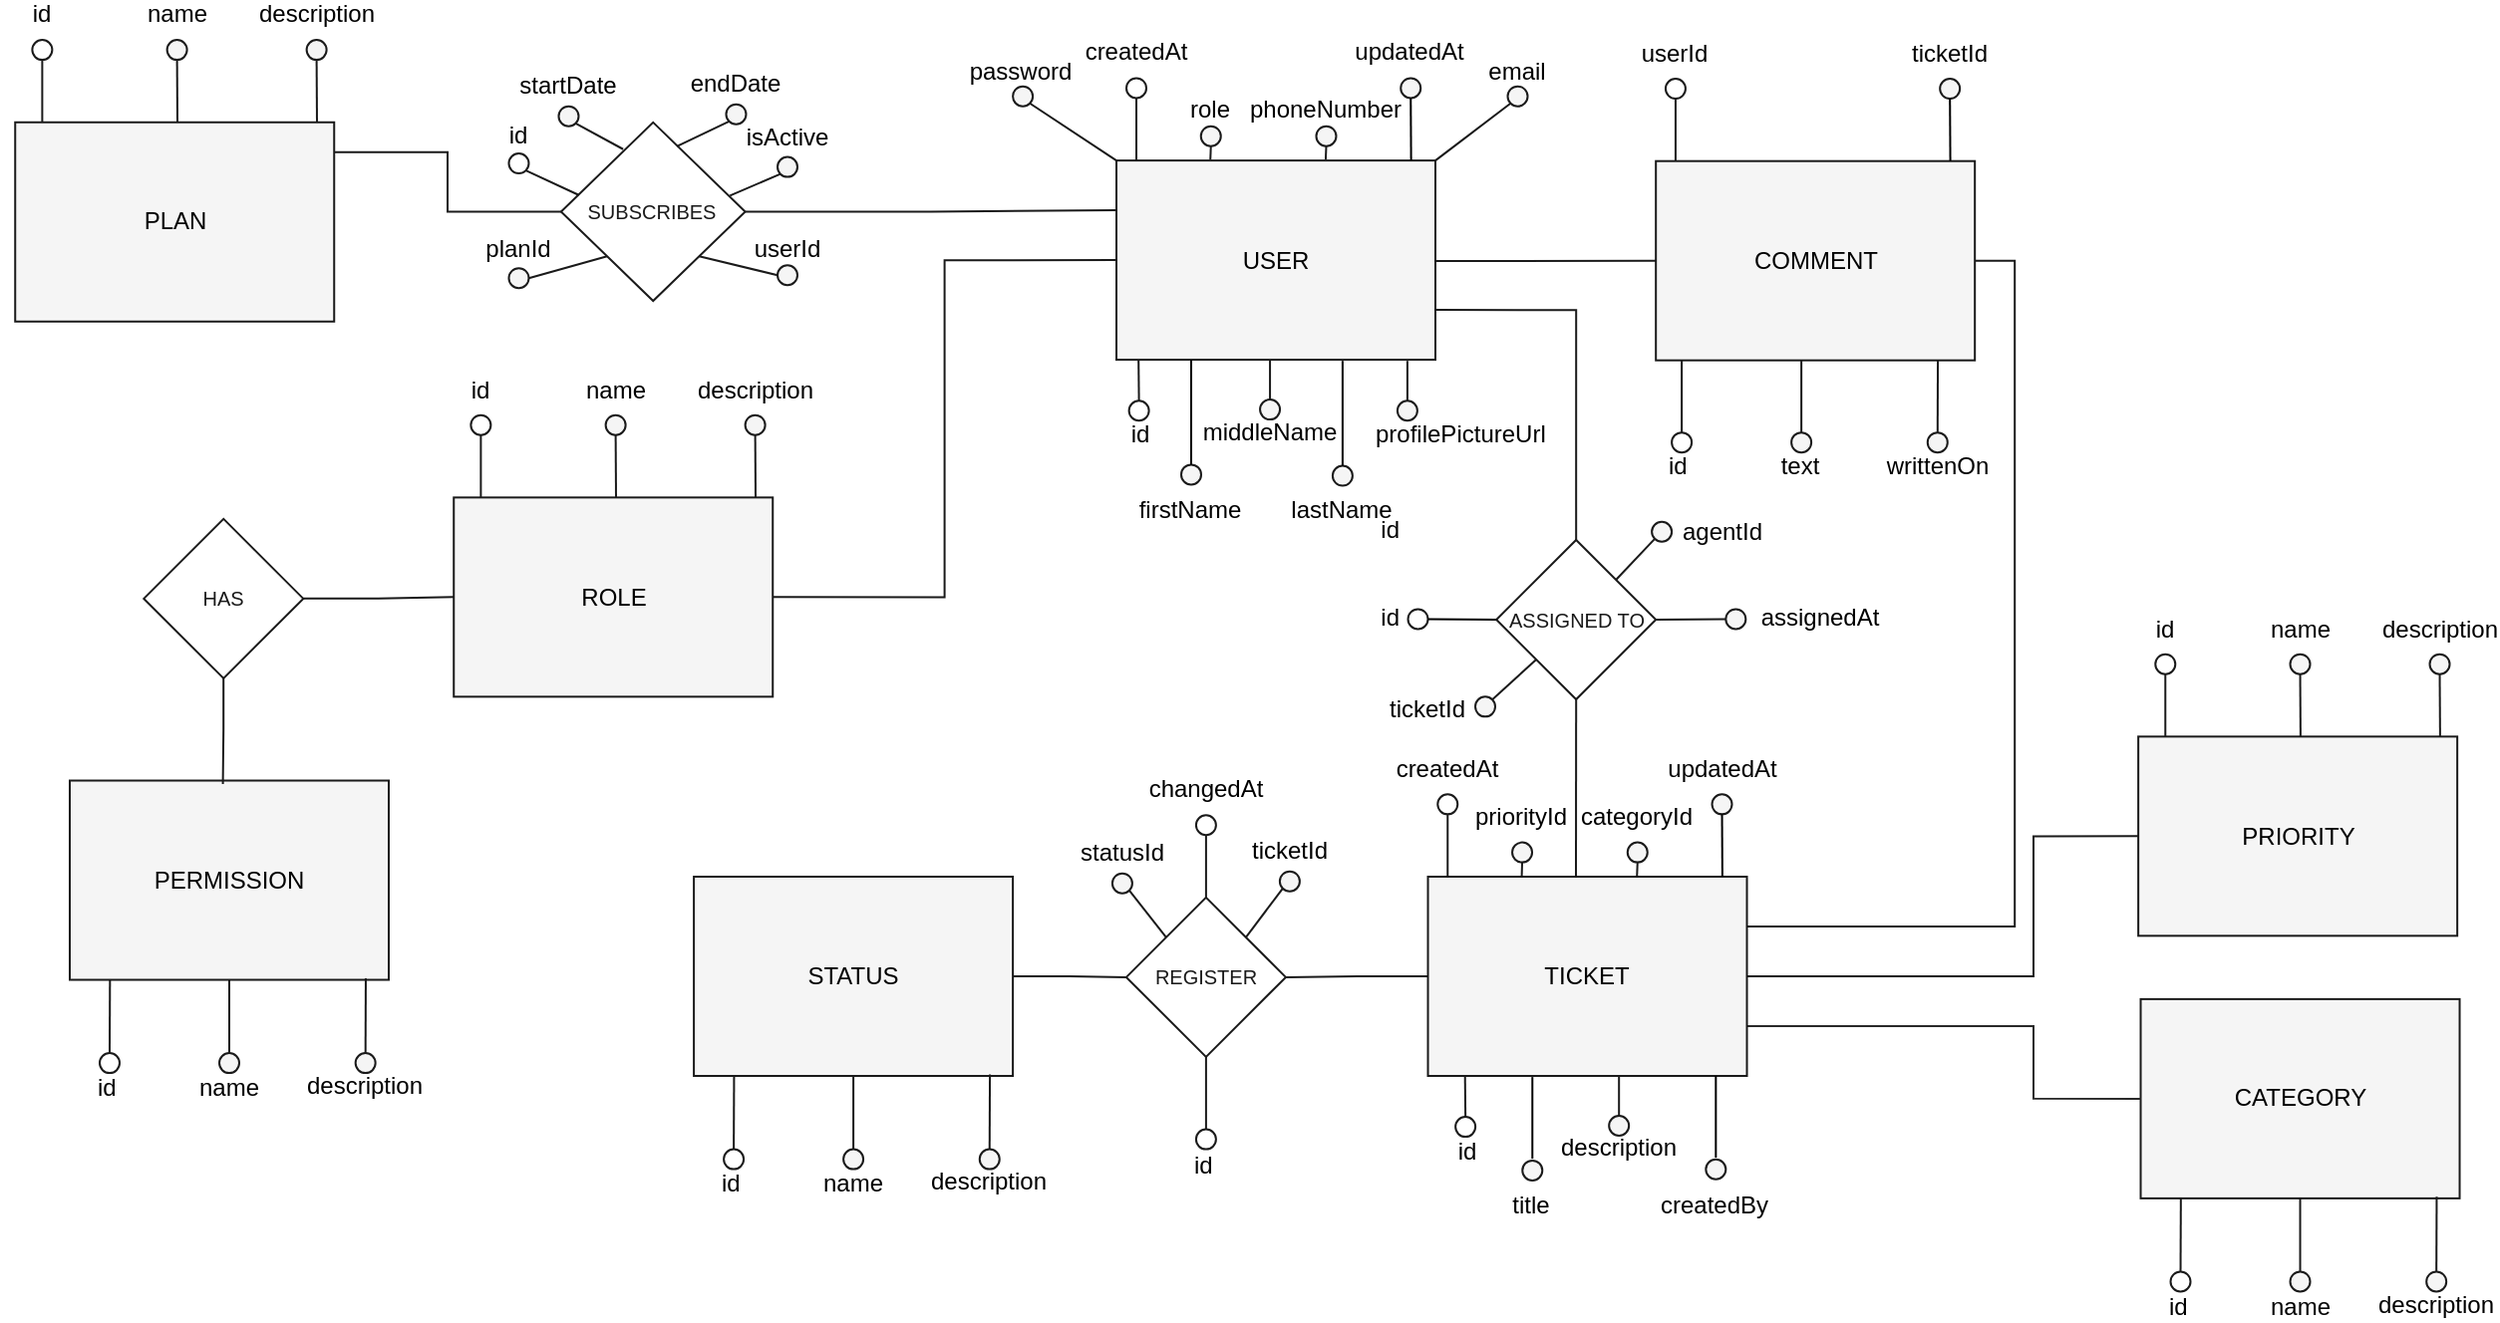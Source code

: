 <mxfile version="24.2.5" type="device">
  <diagram name="Página-1" id="D68TtNsnW2LJjyAZXdDu">
    <mxGraphModel dx="1434" dy="1236" grid="1" gridSize="10" guides="1" tooltips="1" connect="1" arrows="1" fold="1" page="0" pageScale="1" pageWidth="827" pageHeight="1169" background="#FFFFFF" math="0" shadow="0">
      <root>
        <mxCell id="0" />
        <mxCell id="1" parent="0" />
        <mxCell id="8G4y-F73RXwa5Z3J1X30-61" value="CATEGORY" style="rounded=0;whiteSpace=wrap;html=1;fillColor=#f5f5f5;fontColor=#000000;strokeColor=#1A1A1A;align=center;" parent="1" vertex="1">
          <mxGeometry x="1203.76" y="170.44" width="160" height="100" as="geometry" />
        </mxCell>
        <mxCell id="8G4y-F73RXwa5Z3J1X30-62" value="" style="ellipse;whiteSpace=wrap;html=1;align=left;strokeColor=#1A1A1A;" parent="1" vertex="1">
          <mxGeometry x="1218.76" y="307.24" width="10" height="10" as="geometry" />
        </mxCell>
        <mxCell id="8G4y-F73RXwa5Z3J1X30-63" style="edgeStyle=none;curved=1;rounded=0;orthogonalLoop=1;jettySize=auto;html=1;entryX=0.126;entryY=0.997;entryDx=0;entryDy=0;endArrow=none;startSize=14;endSize=14;sourcePerimeterSpacing=8;targetPerimeterSpacing=8;strokeColor=#1A1A1A;endFill=0;fontColor=#000000;align=center;entryPerimeter=0;exitX=0.5;exitY=0;exitDx=0;exitDy=0;" parent="1" source="8G4y-F73RXwa5Z3J1X30-62" target="8G4y-F73RXwa5Z3J1X30-61" edge="1">
          <mxGeometry relative="1" as="geometry">
            <mxPoint x="1223.76" y="327.24" as="sourcePoint" />
            <mxPoint x="1223.6" y="227.08" as="targetPoint" />
          </mxGeometry>
        </mxCell>
        <mxCell id="8G4y-F73RXwa5Z3J1X30-64" value="id" style="text;strokeColor=none;fillColor=none;html=1;align=left;verticalAlign=middle;whiteSpace=wrap;rounded=0;fontColor=#000000;" parent="1" vertex="1">
          <mxGeometry x="1215.67" y="320" width="16.19" height="9.12" as="geometry" />
        </mxCell>
        <mxCell id="8G4y-F73RXwa5Z3J1X30-66" value="name" style="text;strokeColor=none;fillColor=none;html=1;align=center;verticalAlign=middle;whiteSpace=wrap;rounded=0;fontColor=#000000;" parent="1" vertex="1">
          <mxGeometry x="1262.57" y="320" width="42.38" height="9.12" as="geometry" />
        </mxCell>
        <mxCell id="8G4y-F73RXwa5Z3J1X30-69" value="" style="ellipse;whiteSpace=wrap;html=1;align=left;strokeColor=#1A1A1A;fillColor=#f5f5f5;fontColor=#333333;" parent="1" vertex="1">
          <mxGeometry x="1278.76" y="307.24" width="10" height="10" as="geometry" />
        </mxCell>
        <mxCell id="8G4y-F73RXwa5Z3J1X30-70" style="edgeStyle=none;curved=1;rounded=0;orthogonalLoop=1;jettySize=auto;html=1;entryX=0.5;entryY=1;entryDx=0;entryDy=0;endArrow=none;startSize=14;endSize=14;sourcePerimeterSpacing=8;targetPerimeterSpacing=8;strokeColor=#1A1A1A;endFill=0;fontColor=#000000;align=center;fillColor=#f5f5f5;exitX=0.5;exitY=0;exitDx=0;exitDy=0;" parent="1" source="8G4y-F73RXwa5Z3J1X30-69" edge="1" target="8G4y-F73RXwa5Z3J1X30-61">
          <mxGeometry relative="1" as="geometry">
            <mxPoint x="1293.33" y="371" as="sourcePoint" />
            <mxPoint x="1293.52" y="331" as="targetPoint" />
          </mxGeometry>
        </mxCell>
        <mxCell id="8G4y-F73RXwa5Z3J1X30-74" value="description" style="text;strokeColor=none;fillColor=none;html=1;align=center;verticalAlign=middle;whiteSpace=wrap;rounded=0;fontColor=#000000;" parent="1" vertex="1">
          <mxGeometry x="1330.9" y="319.12" width="42.38" height="9.12" as="geometry" />
        </mxCell>
        <mxCell id="8G4y-F73RXwa5Z3J1X30-75" value="" style="ellipse;whiteSpace=wrap;html=1;align=left;strokeColor=#1A1A1A;fillColor=#f5f5f5;fontColor=#333333;" parent="1" vertex="1">
          <mxGeometry x="1347.09" y="307.24" width="10" height="10" as="geometry" />
        </mxCell>
        <mxCell id="8G4y-F73RXwa5Z3J1X30-76" style="edgeStyle=none;curved=1;rounded=0;orthogonalLoop=1;jettySize=auto;html=1;entryX=0.928;entryY=0.992;entryDx=0;entryDy=0;endArrow=none;startSize=14;endSize=14;sourcePerimeterSpacing=8;targetPerimeterSpacing=8;strokeColor=#1A1A1A;endFill=0;fontColor=#000000;align=center;entryPerimeter=0;exitX=0.5;exitY=0;exitDx=0;exitDy=0;" parent="1" edge="1" target="8G4y-F73RXwa5Z3J1X30-61" source="8G4y-F73RXwa5Z3J1X30-75">
          <mxGeometry relative="1" as="geometry">
            <mxPoint x="1352.09" y="319.24" as="sourcePoint" />
            <mxPoint x="1351.55" y="217.78" as="targetPoint" />
          </mxGeometry>
        </mxCell>
        <mxCell id="6UiGl61B0s6jCJvGBx9i-12" value="PRIORITY" style="rounded=0;whiteSpace=wrap;html=1;fillColor=#f5f5f5;fontColor=#000000;strokeColor=#1A1A1A;align=center;" vertex="1" parent="1">
          <mxGeometry x="1202.57" y="38.68" width="160" height="100" as="geometry" />
        </mxCell>
        <mxCell id="6UiGl61B0s6jCJvGBx9i-13" value="" style="ellipse;whiteSpace=wrap;html=1;align=left;strokeColor=#1A1A1A;" vertex="1" parent="1">
          <mxGeometry x="1211.14" y="-2.64" width="10" height="10" as="geometry" />
        </mxCell>
        <mxCell id="6UiGl61B0s6jCJvGBx9i-14" style="edgeStyle=none;curved=1;rounded=0;orthogonalLoop=1;jettySize=auto;html=1;endArrow=none;startSize=14;endSize=14;sourcePerimeterSpacing=8;targetPerimeterSpacing=8;strokeColor=#1A1A1A;endFill=0;fontColor=#000000;align=center;entryX=0.5;entryY=0;entryDx=0;entryDy=0;exitX=0.5;exitY=1;exitDx=0;exitDy=0;" edge="1" parent="1" source="6UiGl61B0s6jCJvGBx9i-13">
          <mxGeometry relative="1" as="geometry">
            <mxPoint x="1097.3" y="66.92" as="sourcePoint" />
            <mxPoint x="1216.14" y="38.68" as="targetPoint" />
          </mxGeometry>
        </mxCell>
        <mxCell id="6UiGl61B0s6jCJvGBx9i-15" value="id" style="text;strokeColor=none;fillColor=none;html=1;align=center;verticalAlign=middle;whiteSpace=wrap;rounded=0;fontColor=#000000;" vertex="1" parent="1">
          <mxGeometry x="1194.95" y="-20.0" width="42.38" height="9.12" as="geometry" />
        </mxCell>
        <mxCell id="6UiGl61B0s6jCJvGBx9i-16" value="" style="ellipse;whiteSpace=wrap;html=1;align=left;strokeColor=#1A1A1A;fillColor=#f5f5f5;fontColor=#333333;" vertex="1" parent="1">
          <mxGeometry x="1348.76" y="-2.64" width="10" height="10" as="geometry" />
        </mxCell>
        <mxCell id="6UiGl61B0s6jCJvGBx9i-17" style="edgeStyle=none;curved=1;rounded=0;orthogonalLoop=1;jettySize=auto;html=1;endArrow=none;startSize=14;endSize=14;sourcePerimeterSpacing=8;targetPerimeterSpacing=8;strokeColor=#1A1A1A;endFill=0;fontColor=#000000;align=center;entryX=0.148;entryY=0;entryDx=0;entryDy=0;entryPerimeter=0;exitX=0.5;exitY=1;exitDx=0;exitDy=0;" edge="1" parent="1" source="6UiGl61B0s6jCJvGBx9i-16">
          <mxGeometry relative="1" as="geometry">
            <mxPoint x="1353.73" y="-2.2" as="sourcePoint" />
            <mxPoint x="1353.95" y="38.68" as="targetPoint" />
          </mxGeometry>
        </mxCell>
        <mxCell id="6UiGl61B0s6jCJvGBx9i-18" value="description" style="text;strokeColor=none;fillColor=none;html=1;align=center;verticalAlign=middle;whiteSpace=wrap;rounded=0;fontColor=#000000;" vertex="1" parent="1">
          <mxGeometry x="1332.57" y="-20.0" width="42.38" height="9.12" as="geometry" />
        </mxCell>
        <mxCell id="6UiGl61B0s6jCJvGBx9i-19" value="" style="ellipse;whiteSpace=wrap;html=1;align=left;strokeColor=#1A1A1A;fillColor=#f5f5f5;fontColor=#333333;" vertex="1" parent="1">
          <mxGeometry x="1278.76" y="-2.64" width="10" height="10" as="geometry" />
        </mxCell>
        <mxCell id="6UiGl61B0s6jCJvGBx9i-20" style="edgeStyle=none;curved=1;rounded=0;orthogonalLoop=1;jettySize=auto;html=1;endArrow=none;startSize=14;endSize=14;sourcePerimeterSpacing=8;targetPerimeterSpacing=8;strokeColor=#1A1A1A;endFill=0;fontColor=#000000;align=center;entryX=0.148;entryY=0;entryDx=0;entryDy=0;entryPerimeter=0;exitX=0.5;exitY=1;exitDx=0;exitDy=0;" edge="1" parent="1" source="6UiGl61B0s6jCJvGBx9i-19">
          <mxGeometry relative="1" as="geometry">
            <mxPoint x="1283.73" y="-2.2" as="sourcePoint" />
            <mxPoint x="1283.95" y="38.68" as="targetPoint" />
          </mxGeometry>
        </mxCell>
        <mxCell id="6UiGl61B0s6jCJvGBx9i-21" value="name" style="text;strokeColor=none;fillColor=none;html=1;align=center;verticalAlign=middle;whiteSpace=wrap;rounded=0;fontColor=#000000;" vertex="1" parent="1">
          <mxGeometry x="1262.57" y="-20.0" width="42.38" height="9.12" as="geometry" />
        </mxCell>
        <mxCell id="6UiGl61B0s6jCJvGBx9i-134" style="edgeStyle=orthogonalEdgeStyle;rounded=0;orthogonalLoop=1;jettySize=auto;html=1;exitX=1;exitY=0.75;exitDx=0;exitDy=0;entryX=0;entryY=0.5;entryDx=0;entryDy=0;endArrow=none;endFill=0;strokeColor=#292929;" edge="1" parent="1" source="6UiGl61B0s6jCJvGBx9i-22" target="8G4y-F73RXwa5Z3J1X30-61">
          <mxGeometry relative="1" as="geometry">
            <Array as="points">
              <mxPoint x="1150" y="184" />
              <mxPoint x="1150" y="220" />
            </Array>
          </mxGeometry>
        </mxCell>
        <mxCell id="6UiGl61B0s6jCJvGBx9i-22" value="TICKET" style="rounded=0;whiteSpace=wrap;html=1;fillColor=#f5f5f5;fontColor=#000000;strokeColor=#1A1A1A;align=center;" vertex="1" parent="1">
          <mxGeometry x="846.26" y="109" width="160" height="100" as="geometry" />
        </mxCell>
        <mxCell id="6UiGl61B0s6jCJvGBx9i-24" value="PERMISSION" style="rounded=0;whiteSpace=wrap;html=1;fillColor=#f5f5f5;fontColor=#000000;strokeColor=#1A1A1A;align=center;" vertex="1" parent="1">
          <mxGeometry x="165" y="60.76" width="160" height="100" as="geometry" />
        </mxCell>
        <mxCell id="6UiGl61B0s6jCJvGBx9i-25" value="" style="ellipse;whiteSpace=wrap;html=1;align=left;strokeColor=#1A1A1A;" vertex="1" parent="1">
          <mxGeometry x="180" y="197.56" width="10" height="10" as="geometry" />
        </mxCell>
        <mxCell id="6UiGl61B0s6jCJvGBx9i-26" style="edgeStyle=none;curved=1;rounded=0;orthogonalLoop=1;jettySize=auto;html=1;entryX=0.126;entryY=0.997;entryDx=0;entryDy=0;endArrow=none;startSize=14;endSize=14;sourcePerimeterSpacing=8;targetPerimeterSpacing=8;strokeColor=#1A1A1A;endFill=0;fontColor=#000000;align=center;entryPerimeter=0;exitX=0.5;exitY=0;exitDx=0;exitDy=0;" edge="1" parent="1" source="6UiGl61B0s6jCJvGBx9i-25" target="6UiGl61B0s6jCJvGBx9i-24">
          <mxGeometry relative="1" as="geometry">
            <mxPoint x="185" y="217.56" as="sourcePoint" />
            <mxPoint x="184.84" y="117.4" as="targetPoint" />
          </mxGeometry>
        </mxCell>
        <mxCell id="6UiGl61B0s6jCJvGBx9i-27" value="id" style="text;strokeColor=none;fillColor=none;html=1;align=left;verticalAlign=middle;whiteSpace=wrap;rounded=0;fontColor=#000000;" vertex="1" parent="1">
          <mxGeometry x="176.91" y="210.32" width="16.19" height="9.12" as="geometry" />
        </mxCell>
        <mxCell id="6UiGl61B0s6jCJvGBx9i-28" value="name" style="text;strokeColor=none;fillColor=none;html=1;align=center;verticalAlign=middle;whiteSpace=wrap;rounded=0;fontColor=#000000;" vertex="1" parent="1">
          <mxGeometry x="223.81" y="210.32" width="42.38" height="9.12" as="geometry" />
        </mxCell>
        <mxCell id="6UiGl61B0s6jCJvGBx9i-29" value="" style="ellipse;whiteSpace=wrap;html=1;align=left;strokeColor=#1A1A1A;fillColor=#f5f5f5;fontColor=#333333;" vertex="1" parent="1">
          <mxGeometry x="240" y="197.56" width="10" height="10" as="geometry" />
        </mxCell>
        <mxCell id="6UiGl61B0s6jCJvGBx9i-30" style="edgeStyle=none;curved=1;rounded=0;orthogonalLoop=1;jettySize=auto;html=1;entryX=0.5;entryY=1;entryDx=0;entryDy=0;endArrow=none;startSize=14;endSize=14;sourcePerimeterSpacing=8;targetPerimeterSpacing=8;strokeColor=#1A1A1A;endFill=0;fontColor=#000000;align=center;fillColor=#f5f5f5;exitX=0.5;exitY=0;exitDx=0;exitDy=0;" edge="1" parent="1" source="6UiGl61B0s6jCJvGBx9i-29" target="6UiGl61B0s6jCJvGBx9i-24">
          <mxGeometry relative="1" as="geometry">
            <mxPoint x="254.57" y="261.32" as="sourcePoint" />
            <mxPoint x="254.76" y="221.32" as="targetPoint" />
          </mxGeometry>
        </mxCell>
        <mxCell id="6UiGl61B0s6jCJvGBx9i-31" value="description" style="text;strokeColor=none;fillColor=none;html=1;align=center;verticalAlign=middle;whiteSpace=wrap;rounded=0;fontColor=#000000;" vertex="1" parent="1">
          <mxGeometry x="292.14" y="209.44" width="42.38" height="9.12" as="geometry" />
        </mxCell>
        <mxCell id="6UiGl61B0s6jCJvGBx9i-32" value="" style="ellipse;whiteSpace=wrap;html=1;align=left;strokeColor=#1A1A1A;fillColor=#f5f5f5;fontColor=#333333;" vertex="1" parent="1">
          <mxGeometry x="308.33" y="197.56" width="10" height="10" as="geometry" />
        </mxCell>
        <mxCell id="6UiGl61B0s6jCJvGBx9i-33" style="edgeStyle=none;curved=1;rounded=0;orthogonalLoop=1;jettySize=auto;html=1;entryX=0.928;entryY=0.992;entryDx=0;entryDy=0;endArrow=none;startSize=14;endSize=14;sourcePerimeterSpacing=8;targetPerimeterSpacing=8;strokeColor=#1A1A1A;endFill=0;fontColor=#000000;align=center;entryPerimeter=0;exitX=0.5;exitY=0;exitDx=0;exitDy=0;" edge="1" parent="1" source="6UiGl61B0s6jCJvGBx9i-32" target="6UiGl61B0s6jCJvGBx9i-24">
          <mxGeometry relative="1" as="geometry">
            <mxPoint x="313.33" y="209.56" as="sourcePoint" />
            <mxPoint x="312.79" y="108.1" as="targetPoint" />
          </mxGeometry>
        </mxCell>
        <mxCell id="6UiGl61B0s6jCJvGBx9i-35" value="USER" style="rounded=0;whiteSpace=wrap;html=1;fillColor=#f5f5f5;fontColor=#000000;strokeColor=#1A1A1A;align=center;" vertex="1" parent="1">
          <mxGeometry x="690.0" y="-250.44" width="160" height="100" as="geometry" />
        </mxCell>
        <mxCell id="6UiGl61B0s6jCJvGBx9i-38" value="ROLE" style="rounded=0;whiteSpace=wrap;html=1;fillColor=#f5f5f5;fontColor=#000000;strokeColor=#1A1A1A;align=center;" vertex="1" parent="1">
          <mxGeometry x="357.62" y="-81.32" width="160" height="100" as="geometry" />
        </mxCell>
        <mxCell id="6UiGl61B0s6jCJvGBx9i-39" value="" style="ellipse;whiteSpace=wrap;html=1;align=left;strokeColor=#1A1A1A;" vertex="1" parent="1">
          <mxGeometry x="366.19" y="-122.64" width="10" height="10" as="geometry" />
        </mxCell>
        <mxCell id="6UiGl61B0s6jCJvGBx9i-40" style="edgeStyle=none;curved=1;rounded=0;orthogonalLoop=1;jettySize=auto;html=1;endArrow=none;startSize=14;endSize=14;sourcePerimeterSpacing=8;targetPerimeterSpacing=8;strokeColor=#1A1A1A;endFill=0;fontColor=#000000;align=center;entryX=0.5;entryY=0;entryDx=0;entryDy=0;exitX=0.5;exitY=1;exitDx=0;exitDy=0;" edge="1" parent="1" source="6UiGl61B0s6jCJvGBx9i-39">
          <mxGeometry relative="1" as="geometry">
            <mxPoint x="252.35" y="-53.08" as="sourcePoint" />
            <mxPoint x="371.19" y="-81.32" as="targetPoint" />
          </mxGeometry>
        </mxCell>
        <mxCell id="6UiGl61B0s6jCJvGBx9i-41" value="id" style="text;strokeColor=none;fillColor=none;html=1;align=center;verticalAlign=middle;whiteSpace=wrap;rounded=0;fontColor=#000000;" vertex="1" parent="1">
          <mxGeometry x="350.0" y="-140" width="42.38" height="9.12" as="geometry" />
        </mxCell>
        <mxCell id="6UiGl61B0s6jCJvGBx9i-42" value="" style="ellipse;whiteSpace=wrap;html=1;align=left;strokeColor=#1A1A1A;fillColor=#f5f5f5;fontColor=#333333;" vertex="1" parent="1">
          <mxGeometry x="503.81" y="-122.64" width="10" height="10" as="geometry" />
        </mxCell>
        <mxCell id="6UiGl61B0s6jCJvGBx9i-43" style="edgeStyle=none;curved=1;rounded=0;orthogonalLoop=1;jettySize=auto;html=1;endArrow=none;startSize=14;endSize=14;sourcePerimeterSpacing=8;targetPerimeterSpacing=8;strokeColor=#1A1A1A;endFill=0;fontColor=#000000;align=center;entryX=0.148;entryY=0;entryDx=0;entryDy=0;entryPerimeter=0;exitX=0.5;exitY=1;exitDx=0;exitDy=0;" edge="1" parent="1" source="6UiGl61B0s6jCJvGBx9i-42">
          <mxGeometry relative="1" as="geometry">
            <mxPoint x="508.78" y="-122.2" as="sourcePoint" />
            <mxPoint x="509.0" y="-81.32" as="targetPoint" />
          </mxGeometry>
        </mxCell>
        <mxCell id="6UiGl61B0s6jCJvGBx9i-44" value="description" style="text;strokeColor=none;fillColor=none;html=1;align=center;verticalAlign=middle;whiteSpace=wrap;rounded=0;fontColor=#000000;" vertex="1" parent="1">
          <mxGeometry x="487.62" y="-140" width="42.38" height="9.12" as="geometry" />
        </mxCell>
        <mxCell id="6UiGl61B0s6jCJvGBx9i-45" value="" style="ellipse;whiteSpace=wrap;html=1;align=left;strokeColor=#1A1A1A;fillColor=#f5f5f5;fontColor=#333333;" vertex="1" parent="1">
          <mxGeometry x="433.81" y="-122.64" width="10" height="10" as="geometry" />
        </mxCell>
        <mxCell id="6UiGl61B0s6jCJvGBx9i-46" style="edgeStyle=none;curved=1;rounded=0;orthogonalLoop=1;jettySize=auto;html=1;endArrow=none;startSize=14;endSize=14;sourcePerimeterSpacing=8;targetPerimeterSpacing=8;strokeColor=#1A1A1A;endFill=0;fontColor=#000000;align=center;entryX=0.148;entryY=0;entryDx=0;entryDy=0;entryPerimeter=0;exitX=0.5;exitY=1;exitDx=0;exitDy=0;" edge="1" parent="1" source="6UiGl61B0s6jCJvGBx9i-45">
          <mxGeometry relative="1" as="geometry">
            <mxPoint x="438.78" y="-122.2" as="sourcePoint" />
            <mxPoint x="439" y="-81.32" as="targetPoint" />
          </mxGeometry>
        </mxCell>
        <mxCell id="6UiGl61B0s6jCJvGBx9i-47" value="name" style="text;strokeColor=none;fillColor=none;html=1;align=center;verticalAlign=middle;whiteSpace=wrap;rounded=0;fontColor=#000000;" vertex="1" parent="1">
          <mxGeometry x="417.62" y="-140" width="42.38" height="9.12" as="geometry" />
        </mxCell>
        <mxCell id="6UiGl61B0s6jCJvGBx9i-48" value="PLAN" style="rounded=0;whiteSpace=wrap;html=1;fillColor=#f5f5f5;fontColor=#000000;strokeColor=#1A1A1A;align=center;" vertex="1" parent="1">
          <mxGeometry x="137.62" y="-269.62" width="160" height="100" as="geometry" />
        </mxCell>
        <mxCell id="6UiGl61B0s6jCJvGBx9i-49" value="" style="ellipse;whiteSpace=wrap;html=1;align=left;strokeColor=#1A1A1A;" vertex="1" parent="1">
          <mxGeometry x="146.19" y="-310.94" width="10" height="10" as="geometry" />
        </mxCell>
        <mxCell id="6UiGl61B0s6jCJvGBx9i-50" style="edgeStyle=none;curved=1;rounded=0;orthogonalLoop=1;jettySize=auto;html=1;endArrow=none;startSize=14;endSize=14;sourcePerimeterSpacing=8;targetPerimeterSpacing=8;strokeColor=#1A1A1A;endFill=0;fontColor=#000000;align=center;entryX=0.5;entryY=0;entryDx=0;entryDy=0;exitX=0.5;exitY=1;exitDx=0;exitDy=0;" edge="1" parent="1" source="6UiGl61B0s6jCJvGBx9i-49">
          <mxGeometry relative="1" as="geometry">
            <mxPoint x="32.35" y="-241.38" as="sourcePoint" />
            <mxPoint x="151.19" y="-269.62" as="targetPoint" />
          </mxGeometry>
        </mxCell>
        <mxCell id="6UiGl61B0s6jCJvGBx9i-51" value="id" style="text;strokeColor=none;fillColor=none;html=1;align=center;verticalAlign=middle;whiteSpace=wrap;rounded=0;fontColor=#000000;" vertex="1" parent="1">
          <mxGeometry x="130.0" y="-328.3" width="42.38" height="9.12" as="geometry" />
        </mxCell>
        <mxCell id="6UiGl61B0s6jCJvGBx9i-52" value="" style="ellipse;whiteSpace=wrap;html=1;align=left;strokeColor=#1A1A1A;fillColor=#f5f5f5;fontColor=#333333;" vertex="1" parent="1">
          <mxGeometry x="283.81" y="-310.94" width="10" height="10" as="geometry" />
        </mxCell>
        <mxCell id="6UiGl61B0s6jCJvGBx9i-53" style="edgeStyle=none;curved=1;rounded=0;orthogonalLoop=1;jettySize=auto;html=1;endArrow=none;startSize=14;endSize=14;sourcePerimeterSpacing=8;targetPerimeterSpacing=8;strokeColor=#1A1A1A;endFill=0;fontColor=#000000;align=center;entryX=0.148;entryY=0;entryDx=0;entryDy=0;entryPerimeter=0;exitX=0.5;exitY=1;exitDx=0;exitDy=0;" edge="1" parent="1" source="6UiGl61B0s6jCJvGBx9i-52">
          <mxGeometry relative="1" as="geometry">
            <mxPoint x="288.78" y="-310.5" as="sourcePoint" />
            <mxPoint x="289.0" y="-269.62" as="targetPoint" />
          </mxGeometry>
        </mxCell>
        <mxCell id="6UiGl61B0s6jCJvGBx9i-54" value="description" style="text;strokeColor=none;fillColor=none;html=1;align=center;verticalAlign=middle;whiteSpace=wrap;rounded=0;fontColor=#000000;" vertex="1" parent="1">
          <mxGeometry x="267.62" y="-328.3" width="42.38" height="9.12" as="geometry" />
        </mxCell>
        <mxCell id="6UiGl61B0s6jCJvGBx9i-55" value="" style="ellipse;whiteSpace=wrap;html=1;align=left;strokeColor=#1A1A1A;fillColor=#f5f5f5;fontColor=#333333;" vertex="1" parent="1">
          <mxGeometry x="213.81" y="-310.94" width="10" height="10" as="geometry" />
        </mxCell>
        <mxCell id="6UiGl61B0s6jCJvGBx9i-56" style="edgeStyle=none;curved=1;rounded=0;orthogonalLoop=1;jettySize=auto;html=1;endArrow=none;startSize=14;endSize=14;sourcePerimeterSpacing=8;targetPerimeterSpacing=8;strokeColor=#1A1A1A;endFill=0;fontColor=#000000;align=center;entryX=0.148;entryY=0;entryDx=0;entryDy=0;entryPerimeter=0;exitX=0.5;exitY=1;exitDx=0;exitDy=0;" edge="1" parent="1" source="6UiGl61B0s6jCJvGBx9i-55">
          <mxGeometry relative="1" as="geometry">
            <mxPoint x="218.78" y="-310.5" as="sourcePoint" />
            <mxPoint x="219" y="-269.62" as="targetPoint" />
          </mxGeometry>
        </mxCell>
        <mxCell id="6UiGl61B0s6jCJvGBx9i-57" value="name" style="text;strokeColor=none;fillColor=none;html=1;align=center;verticalAlign=middle;whiteSpace=wrap;rounded=0;fontColor=#000000;" vertex="1" parent="1">
          <mxGeometry x="197.62" y="-328.3" width="42.38" height="9.12" as="geometry" />
        </mxCell>
        <mxCell id="6UiGl61B0s6jCJvGBx9i-73" value="" style="ellipse;whiteSpace=wrap;html=1;align=left;strokeColor=#1A1A1A;" vertex="1" parent="1">
          <mxGeometry x="696.31" y="-129.88" width="10" height="10" as="geometry" />
        </mxCell>
        <mxCell id="6UiGl61B0s6jCJvGBx9i-74" style="edgeStyle=none;curved=1;rounded=0;orthogonalLoop=1;jettySize=auto;html=1;entryX=0.124;entryY=0.994;entryDx=0;entryDy=0;endArrow=none;startSize=14;endSize=14;sourcePerimeterSpacing=8;targetPerimeterSpacing=8;strokeColor=#1A1A1A;endFill=0;fontColor=#000000;align=center;entryPerimeter=0;exitX=0.5;exitY=0;exitDx=0;exitDy=0;" edge="1" parent="1" source="6UiGl61B0s6jCJvGBx9i-73">
          <mxGeometry relative="1" as="geometry">
            <mxPoint x="701.31" y="-109.88" as="sourcePoint" />
            <mxPoint x="701.09" y="-150.44" as="targetPoint" />
          </mxGeometry>
        </mxCell>
        <mxCell id="6UiGl61B0s6jCJvGBx9i-75" value="id" style="text;strokeColor=none;fillColor=none;html=1;align=center;verticalAlign=middle;whiteSpace=wrap;rounded=0;fontColor=#000000;" vertex="1" parent="1">
          <mxGeometry x="681.31" y="-117.12" width="42.38" height="9.12" as="geometry" />
        </mxCell>
        <mxCell id="6UiGl61B0s6jCJvGBx9i-76" value="firstName" style="text;strokeColor=none;fillColor=none;html=1;align=center;verticalAlign=middle;whiteSpace=wrap;rounded=0;fontColor=#000000;" vertex="1" parent="1">
          <mxGeometry x="706.31" y="-79.68" width="42.38" height="9.12" as="geometry" />
        </mxCell>
        <mxCell id="6UiGl61B0s6jCJvGBx9i-77" value="middleName" style="text;strokeColor=none;fillColor=none;html=1;align=center;verticalAlign=middle;whiteSpace=wrap;rounded=0;fontColor=#000000;" vertex="1" parent="1">
          <mxGeometry x="745.84" y="-118.68" width="42.38" height="9.12" as="geometry" />
        </mxCell>
        <mxCell id="6UiGl61B0s6jCJvGBx9i-78" value="" style="ellipse;whiteSpace=wrap;html=1;align=left;strokeColor=#1A1A1A;fillColor=#f5f5f5;fontColor=#333333;" vertex="1" parent="1">
          <mxGeometry x="722.5" y="-97.8" width="10" height="10" as="geometry" />
        </mxCell>
        <mxCell id="6UiGl61B0s6jCJvGBx9i-79" style="edgeStyle=none;curved=1;rounded=0;orthogonalLoop=1;jettySize=auto;html=1;entryX=0.124;entryY=0.994;entryDx=0;entryDy=0;endArrow=none;startSize=14;endSize=14;sourcePerimeterSpacing=8;targetPerimeterSpacing=8;strokeColor=#000000;endFill=0;fontColor=#000000;align=center;entryPerimeter=0;exitX=0.5;exitY=0;exitDx=0;exitDy=0;" edge="1" parent="1" source="6UiGl61B0s6jCJvGBx9i-78">
          <mxGeometry relative="1" as="geometry">
            <mxPoint x="727.5" y="-109.44" as="sourcePoint" />
            <mxPoint x="727.5" y="-150.44" as="targetPoint" />
          </mxGeometry>
        </mxCell>
        <mxCell id="6UiGl61B0s6jCJvGBx9i-80" value="" style="ellipse;whiteSpace=wrap;html=1;align=left;strokeColor=#1A1A1A;fillColor=#f5f5f5;fontColor=#333333;" vertex="1" parent="1">
          <mxGeometry x="762.03" y="-130.44" width="10" height="10" as="geometry" />
        </mxCell>
        <mxCell id="6UiGl61B0s6jCJvGBx9i-81" style="edgeStyle=none;curved=1;rounded=0;orthogonalLoop=1;jettySize=auto;html=1;entryX=0.124;entryY=0.994;entryDx=0;entryDy=0;endArrow=none;startSize=14;endSize=14;sourcePerimeterSpacing=8;targetPerimeterSpacing=8;strokeColor=#1A1A1A;endFill=0;fontColor=#000000;align=center;entryPerimeter=0;fillColor=#f5f5f5;exitX=0.5;exitY=0;exitDx=0;exitDy=0;" edge="1" parent="1" source="6UiGl61B0s6jCJvGBx9i-80">
          <mxGeometry relative="1" as="geometry">
            <mxPoint x="766.84" y="-110.44" as="sourcePoint" />
            <mxPoint x="767.03" y="-150.44" as="targetPoint" />
          </mxGeometry>
        </mxCell>
        <mxCell id="6UiGl61B0s6jCJvGBx9i-82" value="lastName" style="text;strokeColor=none;fillColor=none;html=1;align=center;verticalAlign=middle;whiteSpace=wrap;rounded=0;fontColor=#000000;" vertex="1" parent="1">
          <mxGeometry x="782.26" y="-79.12" width="42.38" height="9.12" as="geometry" />
        </mxCell>
        <mxCell id="6UiGl61B0s6jCJvGBx9i-83" value="" style="ellipse;whiteSpace=wrap;html=1;align=left;strokeColor=#1A1A1A;fillColor=#f5f5f5;fontColor=#333333;" vertex="1" parent="1">
          <mxGeometry x="798.45" y="-97.24" width="10" height="10" as="geometry" />
        </mxCell>
        <mxCell id="6UiGl61B0s6jCJvGBx9i-84" style="edgeStyle=none;curved=1;rounded=0;orthogonalLoop=1;jettySize=auto;html=1;entryX=0.124;entryY=0.994;entryDx=0;entryDy=0;endArrow=none;startSize=14;endSize=14;sourcePerimeterSpacing=8;targetPerimeterSpacing=8;strokeColor=#000000;endFill=0;fontColor=#000000;align=center;entryPerimeter=0;exitX=0.5;exitY=0;exitDx=0;exitDy=0;" edge="1" parent="1" source="6UiGl61B0s6jCJvGBx9i-83">
          <mxGeometry relative="1" as="geometry">
            <mxPoint x="803" y="-100" as="sourcePoint" />
            <mxPoint x="803.45" y="-149.88" as="targetPoint" />
          </mxGeometry>
        </mxCell>
        <mxCell id="6UiGl61B0s6jCJvGBx9i-85" value="profilePictureUrl" style="text;strokeColor=none;fillColor=none;html=1;align=left;verticalAlign=middle;whiteSpace=wrap;rounded=0;fontColor=#000000;" vertex="1" parent="1">
          <mxGeometry x="818.45" y="-117.12" width="42.38" height="9.12" as="geometry" />
        </mxCell>
        <mxCell id="6UiGl61B0s6jCJvGBx9i-86" value="" style="ellipse;whiteSpace=wrap;html=1;align=left;strokeColor=#1A1A1A;fillColor=#f5f5f5;fontColor=#333333;" vertex="1" parent="1">
          <mxGeometry x="830.95" y="-129.88" width="10" height="10" as="geometry" />
        </mxCell>
        <mxCell id="6UiGl61B0s6jCJvGBx9i-87" style="edgeStyle=none;curved=1;rounded=0;orthogonalLoop=1;jettySize=auto;html=1;entryX=0.124;entryY=0.994;entryDx=0;entryDy=0;endArrow=none;startSize=14;endSize=14;sourcePerimeterSpacing=8;targetPerimeterSpacing=8;strokeColor=#1A1A1A;endFill=0;fontColor=#000000;align=center;entryPerimeter=0;fillColor=#f5f5f5;exitX=0.5;exitY=0;exitDx=0;exitDy=0;" edge="1" parent="1" source="6UiGl61B0s6jCJvGBx9i-86">
          <mxGeometry relative="1" as="geometry">
            <mxPoint x="835.76" y="-109.88" as="sourcePoint" />
            <mxPoint x="835.95" y="-149.88" as="targetPoint" />
          </mxGeometry>
        </mxCell>
        <mxCell id="6UiGl61B0s6jCJvGBx9i-88" value="" style="ellipse;whiteSpace=wrap;html=1;align=left;strokeColor=#1A1A1A;" vertex="1" parent="1">
          <mxGeometry x="860.07" y="229.56" width="10" height="10" as="geometry" />
        </mxCell>
        <mxCell id="6UiGl61B0s6jCJvGBx9i-89" style="edgeStyle=none;curved=1;rounded=0;orthogonalLoop=1;jettySize=auto;html=1;entryX=0.124;entryY=0.994;entryDx=0;entryDy=0;endArrow=none;startSize=14;endSize=14;sourcePerimeterSpacing=8;targetPerimeterSpacing=8;strokeColor=#1A1A1A;endFill=0;fontColor=#000000;align=center;entryPerimeter=0;exitX=0.5;exitY=0;exitDx=0;exitDy=0;" edge="1" parent="1" source="6UiGl61B0s6jCJvGBx9i-88">
          <mxGeometry relative="1" as="geometry">
            <mxPoint x="865.07" y="249.56" as="sourcePoint" />
            <mxPoint x="864.85" y="209.0" as="targetPoint" />
          </mxGeometry>
        </mxCell>
        <mxCell id="6UiGl61B0s6jCJvGBx9i-90" value="id" style="text;strokeColor=none;fillColor=none;html=1;align=center;verticalAlign=middle;whiteSpace=wrap;rounded=0;fontColor=#000000;" vertex="1" parent="1">
          <mxGeometry x="845.07" y="242.32" width="42.38" height="9.12" as="geometry" />
        </mxCell>
        <mxCell id="6UiGl61B0s6jCJvGBx9i-91" value="title" style="text;strokeColor=none;fillColor=none;html=1;align=center;verticalAlign=middle;whiteSpace=wrap;rounded=0;fontColor=#000000;" vertex="1" parent="1">
          <mxGeometry x="877.45" y="269.56" width="42.38" height="9.12" as="geometry" />
        </mxCell>
        <mxCell id="6UiGl61B0s6jCJvGBx9i-92" value="description" style="text;strokeColor=none;fillColor=none;html=1;align=center;verticalAlign=middle;whiteSpace=wrap;rounded=0;fontColor=#000000;" vertex="1" parent="1">
          <mxGeometry x="920.9" y="240.76" width="42.38" height="9.12" as="geometry" />
        </mxCell>
        <mxCell id="6UiGl61B0s6jCJvGBx9i-93" value="" style="ellipse;whiteSpace=wrap;html=1;align=left;strokeColor=#1A1A1A;fillColor=#f5f5f5;fontColor=#333333;" vertex="1" parent="1">
          <mxGeometry x="893.64" y="251.44" width="10" height="10" as="geometry" />
        </mxCell>
        <mxCell id="6UiGl61B0s6jCJvGBx9i-94" style="edgeStyle=none;curved=1;rounded=0;orthogonalLoop=1;jettySize=auto;html=1;entryX=0.124;entryY=0.994;entryDx=0;entryDy=0;endArrow=none;startSize=14;endSize=14;sourcePerimeterSpacing=8;targetPerimeterSpacing=8;strokeColor=#000000;endFill=0;fontColor=#000000;align=center;entryPerimeter=0;" edge="1" parent="1">
          <mxGeometry relative="1" as="geometry">
            <mxPoint x="898.64" y="250.56" as="sourcePoint" />
            <mxPoint x="898.64" y="209.56" as="targetPoint" />
          </mxGeometry>
        </mxCell>
        <mxCell id="6UiGl61B0s6jCJvGBx9i-95" value="" style="ellipse;whiteSpace=wrap;html=1;align=left;strokeColor=#1A1A1A;fillColor=#f5f5f5;fontColor=#333333;" vertex="1" parent="1">
          <mxGeometry x="937.09" y="229" width="10" height="10" as="geometry" />
        </mxCell>
        <mxCell id="6UiGl61B0s6jCJvGBx9i-96" style="edgeStyle=none;curved=1;rounded=0;orthogonalLoop=1;jettySize=auto;html=1;entryX=0.124;entryY=0.994;entryDx=0;entryDy=0;endArrow=none;startSize=14;endSize=14;sourcePerimeterSpacing=8;targetPerimeterSpacing=8;strokeColor=#1A1A1A;endFill=0;fontColor=#000000;align=center;entryPerimeter=0;fillColor=#f5f5f5;exitX=0.5;exitY=0;exitDx=0;exitDy=0;" edge="1" parent="1" source="6UiGl61B0s6jCJvGBx9i-95">
          <mxGeometry relative="1" as="geometry">
            <mxPoint x="941.9" y="249" as="sourcePoint" />
            <mxPoint x="942.09" y="209" as="targetPoint" />
          </mxGeometry>
        </mxCell>
        <mxCell id="6UiGl61B0s6jCJvGBx9i-97" value="createdBy" style="text;strokeColor=none;fillColor=none;html=1;align=center;verticalAlign=middle;whiteSpace=wrap;rounded=0;fontColor=#000000;" vertex="1" parent="1">
          <mxGeometry x="969.48" y="269" width="42.38" height="9.12" as="geometry" />
        </mxCell>
        <mxCell id="6UiGl61B0s6jCJvGBx9i-98" value="" style="ellipse;whiteSpace=wrap;html=1;align=left;strokeColor=#1A1A1A;fillColor=#f5f5f5;fontColor=#333333;" vertex="1" parent="1">
          <mxGeometry x="985.67" y="250.88" width="10" height="10" as="geometry" />
        </mxCell>
        <mxCell id="6UiGl61B0s6jCJvGBx9i-99" style="edgeStyle=none;curved=1;rounded=0;orthogonalLoop=1;jettySize=auto;html=1;entryX=0.124;entryY=0.994;entryDx=0;entryDy=0;endArrow=none;startSize=14;endSize=14;sourcePerimeterSpacing=8;targetPerimeterSpacing=8;strokeColor=#000000;endFill=0;fontColor=#000000;align=center;entryPerimeter=0;" edge="1" parent="1">
          <mxGeometry relative="1" as="geometry">
            <mxPoint x="990.67" y="250" as="sourcePoint" />
            <mxPoint x="990.67" y="209" as="targetPoint" />
          </mxGeometry>
        </mxCell>
        <mxCell id="6UiGl61B0s6jCJvGBx9i-103" value="" style="ellipse;whiteSpace=wrap;html=1;align=left;strokeColor=#1A1A1A;fillColor=#ffffff;" vertex="1" parent="1">
          <mxGeometry x="851.14" y="67.68" width="10" height="10" as="geometry" />
        </mxCell>
        <mxCell id="6UiGl61B0s6jCJvGBx9i-104" style="edgeStyle=none;curved=1;rounded=0;orthogonalLoop=1;jettySize=auto;html=1;endArrow=none;startSize=14;endSize=14;sourcePerimeterSpacing=8;targetPerimeterSpacing=8;strokeColor=#1A1A1A;endFill=0;fontColor=#000000;align=center;entryX=0.5;entryY=0;entryDx=0;entryDy=0;exitX=0.5;exitY=1;exitDx=0;exitDy=0;" edge="1" parent="1" source="6UiGl61B0s6jCJvGBx9i-103">
          <mxGeometry relative="1" as="geometry">
            <mxPoint x="737.3" y="137.24" as="sourcePoint" />
            <mxPoint x="856.14" y="109.0" as="targetPoint" />
          </mxGeometry>
        </mxCell>
        <mxCell id="6UiGl61B0s6jCJvGBx9i-105" value="createdAt" style="text;strokeColor=none;fillColor=none;html=1;align=center;verticalAlign=middle;whiteSpace=wrap;rounded=0;fontColor=#000000;" vertex="1" parent="1">
          <mxGeometry x="834.95" y="50.32" width="42.38" height="9.12" as="geometry" />
        </mxCell>
        <mxCell id="6UiGl61B0s6jCJvGBx9i-106" value="" style="ellipse;whiteSpace=wrap;html=1;align=left;strokeColor=#1A1A1A;fillColor=#f5f5f5;fontColor=#333333;" vertex="1" parent="1">
          <mxGeometry x="988.76" y="67.68" width="10" height="10" as="geometry" />
        </mxCell>
        <mxCell id="6UiGl61B0s6jCJvGBx9i-107" style="edgeStyle=none;curved=1;rounded=0;orthogonalLoop=1;jettySize=auto;html=1;endArrow=none;startSize=14;endSize=14;sourcePerimeterSpacing=8;targetPerimeterSpacing=8;strokeColor=#000000;endFill=0;fontColor=#000000;align=center;entryX=0.148;entryY=0;entryDx=0;entryDy=0;entryPerimeter=0;exitX=0.5;exitY=1;exitDx=0;exitDy=0;" edge="1" parent="1" source="6UiGl61B0s6jCJvGBx9i-106">
          <mxGeometry relative="1" as="geometry">
            <mxPoint x="993.73" y="68.12" as="sourcePoint" />
            <mxPoint x="993.95" y="109" as="targetPoint" />
          </mxGeometry>
        </mxCell>
        <mxCell id="6UiGl61B0s6jCJvGBx9i-108" value="updatedAt" style="text;strokeColor=none;fillColor=none;html=1;align=center;verticalAlign=middle;whiteSpace=wrap;rounded=0;fontColor=#000000;" vertex="1" parent="1">
          <mxGeometry x="972.57" y="50.32" width="42.38" height="9.12" as="geometry" />
        </mxCell>
        <mxCell id="6UiGl61B0s6jCJvGBx9i-109" value="" style="ellipse;whiteSpace=wrap;html=1;align=left;strokeColor=#1A1A1A;fillColor=#f5f5f5;fontColor=#333333;" vertex="1" parent="1">
          <mxGeometry x="888.52" y="91.8" width="10" height="10" as="geometry" />
        </mxCell>
        <mxCell id="6UiGl61B0s6jCJvGBx9i-110" style="edgeStyle=none;curved=1;rounded=0;orthogonalLoop=1;jettySize=auto;html=1;endArrow=none;startSize=14;endSize=14;sourcePerimeterSpacing=8;targetPerimeterSpacing=8;strokeColor=#1A1A1A;endFill=0;fontColor=#000000;align=center;entryX=0.294;entryY=0;entryDx=0;entryDy=0;entryPerimeter=0;exitX=0.5;exitY=1;exitDx=0;exitDy=0;" edge="1" parent="1" source="6UiGl61B0s6jCJvGBx9i-109" target="6UiGl61B0s6jCJvGBx9i-22">
          <mxGeometry relative="1" as="geometry">
            <mxPoint x="893.49" y="92.24" as="sourcePoint" />
            <mxPoint x="893.71" y="133.12" as="targetPoint" />
          </mxGeometry>
        </mxCell>
        <mxCell id="6UiGl61B0s6jCJvGBx9i-111" value="priorityId" style="text;strokeColor=none;fillColor=none;html=1;align=center;verticalAlign=middle;whiteSpace=wrap;rounded=0;fontColor=#000000;" vertex="1" parent="1">
          <mxGeometry x="872.33" y="74.44" width="42.38" height="9.12" as="geometry" />
        </mxCell>
        <mxCell id="6UiGl61B0s6jCJvGBx9i-112" value="" style="ellipse;whiteSpace=wrap;html=1;align=left;strokeColor=#1A1A1A;fillColor=#f5f5f5;fontColor=#333333;" vertex="1" parent="1">
          <mxGeometry x="946.38" y="91.8" width="10" height="10" as="geometry" />
        </mxCell>
        <mxCell id="6UiGl61B0s6jCJvGBx9i-113" style="edgeStyle=none;curved=1;rounded=0;orthogonalLoop=1;jettySize=auto;html=1;endArrow=none;startSize=14;endSize=14;sourcePerimeterSpacing=8;targetPerimeterSpacing=8;strokeColor=#1A1A1A;endFill=0;fontColor=#000000;align=center;entryX=0.294;entryY=0;entryDx=0;entryDy=0;entryPerimeter=0;exitX=0.5;exitY=1;exitDx=0;exitDy=0;" edge="1" parent="1" source="6UiGl61B0s6jCJvGBx9i-112">
          <mxGeometry relative="1" as="geometry">
            <mxPoint x="951.35" y="92.24" as="sourcePoint" />
            <mxPoint x="951.12" y="108.56" as="targetPoint" />
          </mxGeometry>
        </mxCell>
        <mxCell id="6UiGl61B0s6jCJvGBx9i-114" value="categoryId" style="text;strokeColor=none;fillColor=none;html=1;align=center;verticalAlign=middle;whiteSpace=wrap;rounded=0;fontColor=#000000;" vertex="1" parent="1">
          <mxGeometry x="930.19" y="74.44" width="42.38" height="9.12" as="geometry" />
        </mxCell>
        <mxCell id="6UiGl61B0s6jCJvGBx9i-115" value="" style="ellipse;whiteSpace=wrap;html=1;align=left;strokeColor=#1A1A1A;fillColor=#ffffff;" vertex="1" parent="1">
          <mxGeometry x="695.0" y="-291.76" width="10" height="10" as="geometry" />
        </mxCell>
        <mxCell id="6UiGl61B0s6jCJvGBx9i-116" style="edgeStyle=none;curved=1;rounded=0;orthogonalLoop=1;jettySize=auto;html=1;endArrow=none;startSize=14;endSize=14;sourcePerimeterSpacing=8;targetPerimeterSpacing=8;strokeColor=#1A1A1A;endFill=0;fontColor=#000000;align=center;entryX=0.5;entryY=0;entryDx=0;entryDy=0;exitX=0.5;exitY=1;exitDx=0;exitDy=0;" edge="1" parent="1" source="6UiGl61B0s6jCJvGBx9i-115">
          <mxGeometry relative="1" as="geometry">
            <mxPoint x="581.16" y="-222.2" as="sourcePoint" />
            <mxPoint x="700.0" y="-250.44" as="targetPoint" />
          </mxGeometry>
        </mxCell>
        <mxCell id="6UiGl61B0s6jCJvGBx9i-117" value="createdAt" style="text;strokeColor=none;fillColor=none;html=1;align=center;verticalAlign=middle;whiteSpace=wrap;rounded=0;fontColor=#000000;" vertex="1" parent="1">
          <mxGeometry x="678.81" y="-309.12" width="42.38" height="9.12" as="geometry" />
        </mxCell>
        <mxCell id="6UiGl61B0s6jCJvGBx9i-118" value="" style="ellipse;whiteSpace=wrap;html=1;align=left;strokeColor=#1A1A1A;fillColor=#f5f5f5;fontColor=#333333;" vertex="1" parent="1">
          <mxGeometry x="832.62" y="-291.76" width="10" height="10" as="geometry" />
        </mxCell>
        <mxCell id="6UiGl61B0s6jCJvGBx9i-119" style="edgeStyle=none;curved=1;rounded=0;orthogonalLoop=1;jettySize=auto;html=1;endArrow=none;startSize=14;endSize=14;sourcePerimeterSpacing=8;targetPerimeterSpacing=8;strokeColor=#000000;endFill=0;fontColor=#000000;align=center;entryX=0.148;entryY=0;entryDx=0;entryDy=0;entryPerimeter=0;exitX=0.5;exitY=1;exitDx=0;exitDy=0;" edge="1" parent="1" source="6UiGl61B0s6jCJvGBx9i-118">
          <mxGeometry relative="1" as="geometry">
            <mxPoint x="837.59" y="-291.32" as="sourcePoint" />
            <mxPoint x="837.81" y="-250.44" as="targetPoint" />
          </mxGeometry>
        </mxCell>
        <mxCell id="6UiGl61B0s6jCJvGBx9i-120" value="updatedAt" style="text;strokeColor=none;fillColor=none;html=1;align=center;verticalAlign=middle;whiteSpace=wrap;rounded=0;fontColor=#000000;" vertex="1" parent="1">
          <mxGeometry x="816.43" y="-309.12" width="42.38" height="9.12" as="geometry" />
        </mxCell>
        <mxCell id="6UiGl61B0s6jCJvGBx9i-121" value="" style="ellipse;whiteSpace=wrap;html=1;align=left;strokeColor=#1A1A1A;fillColor=#f5f5f5;fontColor=#333333;" vertex="1" parent="1">
          <mxGeometry x="732.38" y="-267.64" width="10" height="10" as="geometry" />
        </mxCell>
        <mxCell id="6UiGl61B0s6jCJvGBx9i-122" style="edgeStyle=none;curved=1;rounded=0;orthogonalLoop=1;jettySize=auto;html=1;endArrow=none;startSize=14;endSize=14;sourcePerimeterSpacing=8;targetPerimeterSpacing=8;strokeColor=#1A1A1A;endFill=0;fontColor=#000000;align=center;entryX=0.294;entryY=0;entryDx=0;entryDy=0;entryPerimeter=0;exitX=0.5;exitY=1;exitDx=0;exitDy=0;" edge="1" parent="1" source="6UiGl61B0s6jCJvGBx9i-121">
          <mxGeometry relative="1" as="geometry">
            <mxPoint x="737.35" y="-267.2" as="sourcePoint" />
            <mxPoint x="737.12" y="-250.88" as="targetPoint" />
          </mxGeometry>
        </mxCell>
        <mxCell id="6UiGl61B0s6jCJvGBx9i-123" value="role" style="text;strokeColor=none;fillColor=none;html=1;align=center;verticalAlign=middle;whiteSpace=wrap;rounded=0;fontColor=#000000;" vertex="1" parent="1">
          <mxGeometry x="716.19" y="-280.88" width="42.38" height="9.12" as="geometry" />
        </mxCell>
        <mxCell id="6UiGl61B0s6jCJvGBx9i-124" value="" style="ellipse;whiteSpace=wrap;html=1;align=left;strokeColor=#1A1A1A;fillColor=#f5f5f5;fontColor=#333333;" vertex="1" parent="1">
          <mxGeometry x="790.24" y="-267.64" width="10" height="10" as="geometry" />
        </mxCell>
        <mxCell id="6UiGl61B0s6jCJvGBx9i-125" style="edgeStyle=none;curved=1;rounded=0;orthogonalLoop=1;jettySize=auto;html=1;endArrow=none;startSize=14;endSize=14;sourcePerimeterSpacing=8;targetPerimeterSpacing=8;strokeColor=#1A1A1A;endFill=0;fontColor=#000000;align=center;entryX=0.294;entryY=0;entryDx=0;entryDy=0;entryPerimeter=0;exitX=0.5;exitY=1;exitDx=0;exitDy=0;" edge="1" parent="1" source="6UiGl61B0s6jCJvGBx9i-124">
          <mxGeometry relative="1" as="geometry">
            <mxPoint x="795.21" y="-267.2" as="sourcePoint" />
            <mxPoint x="794.98" y="-250.88" as="targetPoint" />
          </mxGeometry>
        </mxCell>
        <mxCell id="6UiGl61B0s6jCJvGBx9i-126" value="phoneNumber" style="text;strokeColor=none;fillColor=none;html=1;align=center;verticalAlign=middle;whiteSpace=wrap;rounded=0;fontColor=#000000;" vertex="1" parent="1">
          <mxGeometry x="773.81" y="-280.88" width="42.38" height="9.12" as="geometry" />
        </mxCell>
        <mxCell id="6UiGl61B0s6jCJvGBx9i-128" style="rounded=0;orthogonalLoop=1;jettySize=auto;html=1;entryX=1;entryY=0;entryDx=0;entryDy=0;endArrow=none;endFill=0;strokeColor=#1A1A1A;exitX=0;exitY=1;exitDx=0;exitDy=0;" edge="1" parent="1" source="6UiGl61B0s6jCJvGBx9i-127" target="6UiGl61B0s6jCJvGBx9i-35">
          <mxGeometry relative="1" as="geometry">
            <mxPoint x="880.16" y="-229.78" as="sourcePoint" />
            <mxPoint x="850.0" y="-224.72" as="targetPoint" />
          </mxGeometry>
        </mxCell>
        <mxCell id="6UiGl61B0s6jCJvGBx9i-127" value="" style="ellipse;whiteSpace=wrap;html=1;align=left;strokeColor=#1A1A1A;fillColor=#f5f5f5;fontColor=#333333;" vertex="1" parent="1">
          <mxGeometry x="886.26" y="-287.64" width="10" height="10" as="geometry" />
        </mxCell>
        <mxCell id="6UiGl61B0s6jCJvGBx9i-131" value="email" style="text;strokeColor=none;fillColor=none;html=1;align=center;verticalAlign=middle;whiteSpace=wrap;rounded=0;fontColor=#000000;" vertex="1" parent="1">
          <mxGeometry x="870.07" y="-299.71" width="42.38" height="9.12" as="geometry" />
        </mxCell>
        <mxCell id="6UiGl61B0s6jCJvGBx9i-133" style="edgeStyle=orthogonalEdgeStyle;rounded=0;orthogonalLoop=1;jettySize=auto;html=1;exitX=1;exitY=0.5;exitDx=0;exitDy=0;entryX=0;entryY=0.5;entryDx=0;entryDy=0;fontColor=#1A1A1A;endArrow=none;endFill=0;strokeColor=#1A1A1A;" edge="1" parent="1" source="6UiGl61B0s6jCJvGBx9i-22" target="6UiGl61B0s6jCJvGBx9i-12">
          <mxGeometry relative="1" as="geometry">
            <Array as="points">
              <mxPoint x="1150" y="159" />
              <mxPoint x="1150" y="89" />
            </Array>
          </mxGeometry>
        </mxCell>
        <mxCell id="6UiGl61B0s6jCJvGBx9i-136" style="edgeStyle=orthogonalEdgeStyle;rounded=0;orthogonalLoop=1;jettySize=auto;html=1;entryX=0;entryY=0.5;entryDx=0;entryDy=0;strokeColor=#1A1A1A;endArrow=none;endFill=0;" edge="1" parent="1" source="6UiGl61B0s6jCJvGBx9i-135" target="6UiGl61B0s6jCJvGBx9i-38">
          <mxGeometry relative="1" as="geometry" />
        </mxCell>
        <mxCell id="6UiGl61B0s6jCJvGBx9i-135" value="&lt;font style=&quot;font-size: 10px;&quot; color=&quot;#1a1a1a&quot;&gt;HAS&lt;/font&gt;" style="rhombus;whiteSpace=wrap;html=1;fillColor=#FFFFFF;strokeColor=#1A1A1A;" vertex="1" parent="1">
          <mxGeometry x="202.14" y="-70.56" width="80" height="80" as="geometry" />
        </mxCell>
        <mxCell id="6UiGl61B0s6jCJvGBx9i-137" style="edgeStyle=orthogonalEdgeStyle;rounded=0;orthogonalLoop=1;jettySize=auto;html=1;entryX=0.48;entryY=0.017;entryDx=0;entryDy=0;entryPerimeter=0;strokeColor=#1A1A1A;endArrow=none;endFill=0;" edge="1" parent="1" source="6UiGl61B0s6jCJvGBx9i-135" target="6UiGl61B0s6jCJvGBx9i-24">
          <mxGeometry relative="1" as="geometry" />
        </mxCell>
        <mxCell id="6UiGl61B0s6jCJvGBx9i-138" value="&lt;font style=&quot;font-size: 10px;&quot; color=&quot;#1a1a1a&quot;&gt;SUBSCRIBES&lt;/font&gt;" style="rhombus;whiteSpace=wrap;html=1;fillColor=#FFFFFF;strokeColor=#1A1A1A;" vertex="1" parent="1">
          <mxGeometry x="411.43" y="-269.56" width="92.38" height="89.56" as="geometry" />
        </mxCell>
        <mxCell id="6UiGl61B0s6jCJvGBx9i-139" style="edgeStyle=orthogonalEdgeStyle;rounded=0;orthogonalLoop=1;jettySize=auto;html=1;entryX=1.002;entryY=0.15;entryDx=0;entryDy=0;strokeColor=#1A1A1A;endArrow=none;endFill=0;exitX=0;exitY=0.5;exitDx=0;exitDy=0;entryPerimeter=0;" edge="1" parent="1" source="6UiGl61B0s6jCJvGBx9i-138" target="6UiGl61B0s6jCJvGBx9i-48">
          <mxGeometry relative="1" as="geometry">
            <mxPoint x="225" y="49" as="sourcePoint" />
            <mxPoint x="368" y="49" as="targetPoint" />
          </mxGeometry>
        </mxCell>
        <mxCell id="6UiGl61B0s6jCJvGBx9i-140" style="edgeStyle=orthogonalEdgeStyle;rounded=0;orthogonalLoop=1;jettySize=auto;html=1;entryX=0;entryY=0.25;entryDx=0;entryDy=0;strokeColor=#1A1A1A;endArrow=none;endFill=0;exitX=1;exitY=0.5;exitDx=0;exitDy=0;" edge="1" parent="1" source="6UiGl61B0s6jCJvGBx9i-138" target="6UiGl61B0s6jCJvGBx9i-35">
          <mxGeometry relative="1" as="geometry">
            <mxPoint x="421" y="-190" as="sourcePoint" />
            <mxPoint x="262" y="-190" as="targetPoint" />
          </mxGeometry>
        </mxCell>
        <mxCell id="6UiGl61B0s6jCJvGBx9i-151" value="STATUS" style="rounded=0;whiteSpace=wrap;html=1;fillColor=#f5f5f5;fontColor=#000000;strokeColor=#1A1A1A;align=center;" vertex="1" parent="1">
          <mxGeometry x="478.05" y="109" width="160" height="100" as="geometry" />
        </mxCell>
        <mxCell id="6UiGl61B0s6jCJvGBx9i-152" value="" style="ellipse;whiteSpace=wrap;html=1;align=left;strokeColor=#1A1A1A;" vertex="1" parent="1">
          <mxGeometry x="493.05" y="245.8" width="10" height="10" as="geometry" />
        </mxCell>
        <mxCell id="6UiGl61B0s6jCJvGBx9i-153" style="edgeStyle=none;curved=1;rounded=0;orthogonalLoop=1;jettySize=auto;html=1;entryX=0.126;entryY=0.997;entryDx=0;entryDy=0;endArrow=none;startSize=14;endSize=14;sourcePerimeterSpacing=8;targetPerimeterSpacing=8;strokeColor=#1A1A1A;endFill=0;fontColor=#000000;align=center;entryPerimeter=0;exitX=0.5;exitY=0;exitDx=0;exitDy=0;" edge="1" parent="1" source="6UiGl61B0s6jCJvGBx9i-152" target="6UiGl61B0s6jCJvGBx9i-151">
          <mxGeometry relative="1" as="geometry">
            <mxPoint x="498.05" y="265.8" as="sourcePoint" />
            <mxPoint x="497.89" y="165.64" as="targetPoint" />
          </mxGeometry>
        </mxCell>
        <mxCell id="6UiGl61B0s6jCJvGBx9i-154" value="id" style="text;strokeColor=none;fillColor=none;html=1;align=left;verticalAlign=middle;whiteSpace=wrap;rounded=0;fontColor=#000000;" vertex="1" parent="1">
          <mxGeometry x="489.96" y="258.56" width="16.19" height="9.12" as="geometry" />
        </mxCell>
        <mxCell id="6UiGl61B0s6jCJvGBx9i-155" value="name" style="text;strokeColor=none;fillColor=none;html=1;align=center;verticalAlign=middle;whiteSpace=wrap;rounded=0;fontColor=#000000;" vertex="1" parent="1">
          <mxGeometry x="536.86" y="258.56" width="42.38" height="9.12" as="geometry" />
        </mxCell>
        <mxCell id="6UiGl61B0s6jCJvGBx9i-156" value="" style="ellipse;whiteSpace=wrap;html=1;align=left;strokeColor=#1A1A1A;fillColor=#f5f5f5;fontColor=#333333;" vertex="1" parent="1">
          <mxGeometry x="553.05" y="245.8" width="10" height="10" as="geometry" />
        </mxCell>
        <mxCell id="6UiGl61B0s6jCJvGBx9i-157" style="edgeStyle=none;curved=1;rounded=0;orthogonalLoop=1;jettySize=auto;html=1;entryX=0.5;entryY=1;entryDx=0;entryDy=0;endArrow=none;startSize=14;endSize=14;sourcePerimeterSpacing=8;targetPerimeterSpacing=8;strokeColor=#1A1A1A;endFill=0;fontColor=#000000;align=center;fillColor=#f5f5f5;exitX=0.5;exitY=0;exitDx=0;exitDy=0;" edge="1" parent="1" source="6UiGl61B0s6jCJvGBx9i-156" target="6UiGl61B0s6jCJvGBx9i-151">
          <mxGeometry relative="1" as="geometry">
            <mxPoint x="567.62" y="309.56" as="sourcePoint" />
            <mxPoint x="567.81" y="269.56" as="targetPoint" />
          </mxGeometry>
        </mxCell>
        <mxCell id="6UiGl61B0s6jCJvGBx9i-158" value="description" style="text;strokeColor=none;fillColor=none;html=1;align=center;verticalAlign=middle;whiteSpace=wrap;rounded=0;fontColor=#000000;" vertex="1" parent="1">
          <mxGeometry x="605.19" y="257.68" width="42.38" height="9.12" as="geometry" />
        </mxCell>
        <mxCell id="6UiGl61B0s6jCJvGBx9i-159" value="" style="ellipse;whiteSpace=wrap;html=1;align=left;strokeColor=#1A1A1A;fillColor=#f5f5f5;fontColor=#333333;" vertex="1" parent="1">
          <mxGeometry x="621.38" y="245.8" width="10" height="10" as="geometry" />
        </mxCell>
        <mxCell id="6UiGl61B0s6jCJvGBx9i-160" style="edgeStyle=none;curved=1;rounded=0;orthogonalLoop=1;jettySize=auto;html=1;entryX=0.928;entryY=0.992;entryDx=0;entryDy=0;endArrow=none;startSize=14;endSize=14;sourcePerimeterSpacing=8;targetPerimeterSpacing=8;strokeColor=#1A1A1A;endFill=0;fontColor=#000000;align=center;entryPerimeter=0;exitX=0.5;exitY=0;exitDx=0;exitDy=0;" edge="1" parent="1" source="6UiGl61B0s6jCJvGBx9i-159" target="6UiGl61B0s6jCJvGBx9i-151">
          <mxGeometry relative="1" as="geometry">
            <mxPoint x="626.38" y="257.8" as="sourcePoint" />
            <mxPoint x="625.84" y="156.34" as="targetPoint" />
          </mxGeometry>
        </mxCell>
        <mxCell id="6UiGl61B0s6jCJvGBx9i-161" value="&lt;font style=&quot;font-size: 10px;&quot; color=&quot;#1a1a1a&quot;&gt;REGISTER&lt;/font&gt;" style="rhombus;whiteSpace=wrap;html=1;fillColor=#FFFFFF;strokeColor=#1A1A1A;" vertex="1" parent="1">
          <mxGeometry x="694.95" y="119.44" width="80" height="80" as="geometry" />
        </mxCell>
        <mxCell id="6UiGl61B0s6jCJvGBx9i-163" style="edgeStyle=orthogonalEdgeStyle;rounded=0;orthogonalLoop=1;jettySize=auto;html=1;entryX=0;entryY=0.5;entryDx=0;entryDy=0;strokeColor=#1A1A1A;endArrow=none;endFill=0;exitX=1;exitY=0.5;exitDx=0;exitDy=0;" edge="1" parent="1" source="6UiGl61B0s6jCJvGBx9i-151" target="6UiGl61B0s6jCJvGBx9i-161">
          <mxGeometry relative="1" as="geometry">
            <mxPoint x="341.95" y="-21.88" as="sourcePoint" />
            <mxPoint x="484.95" y="-21.88" as="targetPoint" />
          </mxGeometry>
        </mxCell>
        <mxCell id="6UiGl61B0s6jCJvGBx9i-164" style="edgeStyle=orthogonalEdgeStyle;rounded=0;orthogonalLoop=1;jettySize=auto;html=1;entryX=1;entryY=0.5;entryDx=0;entryDy=0;strokeColor=#1A1A1A;endArrow=none;endFill=0;exitX=0;exitY=0.5;exitDx=0;exitDy=0;" edge="1" parent="1" source="6UiGl61B0s6jCJvGBx9i-22" target="6UiGl61B0s6jCJvGBx9i-161">
          <mxGeometry relative="1" as="geometry">
            <mxPoint x="351.95" y="-11.88" as="sourcePoint" />
            <mxPoint x="494.95" y="-11.88" as="targetPoint" />
          </mxGeometry>
        </mxCell>
        <mxCell id="6UiGl61B0s6jCJvGBx9i-167" style="edgeStyle=orthogonalEdgeStyle;rounded=0;orthogonalLoop=1;jettySize=auto;html=1;entryX=0;entryY=0.5;entryDx=0;entryDy=0;strokeColor=#1A1A1A;endArrow=none;endFill=0;exitX=1;exitY=0.5;exitDx=0;exitDy=0;" edge="1" parent="1" source="6UiGl61B0s6jCJvGBx9i-38" target="6UiGl61B0s6jCJvGBx9i-35">
          <mxGeometry relative="1" as="geometry">
            <mxPoint x="524" y="-205" as="sourcePoint" />
            <mxPoint x="540" y="-72.34" as="targetPoint" />
          </mxGeometry>
        </mxCell>
        <mxCell id="6UiGl61B0s6jCJvGBx9i-169" value="COMMENT" style="rounded=0;whiteSpace=wrap;html=1;fillColor=#f5f5f5;fontColor=#000000;strokeColor=#1A1A1A;align=center;" vertex="1" parent="1">
          <mxGeometry x="960.59" y="-250.15" width="160" height="100" as="geometry" />
        </mxCell>
        <mxCell id="6UiGl61B0s6jCJvGBx9i-170" value="" style="ellipse;whiteSpace=wrap;html=1;align=left;strokeColor=#1A1A1A;fillColor=#ffffff;" vertex="1" parent="1">
          <mxGeometry x="965.47" y="-291.47" width="10" height="10" as="geometry" />
        </mxCell>
        <mxCell id="6UiGl61B0s6jCJvGBx9i-171" style="edgeStyle=none;curved=1;rounded=0;orthogonalLoop=1;jettySize=auto;html=1;endArrow=none;startSize=14;endSize=14;sourcePerimeterSpacing=8;targetPerimeterSpacing=8;strokeColor=#1A1A1A;endFill=0;fontColor=#000000;align=center;entryX=0.5;entryY=0;entryDx=0;entryDy=0;exitX=0.5;exitY=1;exitDx=0;exitDy=0;" edge="1" parent="1" source="6UiGl61B0s6jCJvGBx9i-170">
          <mxGeometry relative="1" as="geometry">
            <mxPoint x="851.63" y="-221.91" as="sourcePoint" />
            <mxPoint x="970.47" y="-250.15" as="targetPoint" />
          </mxGeometry>
        </mxCell>
        <mxCell id="6UiGl61B0s6jCJvGBx9i-172" value="userId" style="text;strokeColor=none;fillColor=none;html=1;align=center;verticalAlign=middle;whiteSpace=wrap;rounded=0;fontColor=#000000;" vertex="1" parent="1">
          <mxGeometry x="949.28" y="-308.83" width="42.38" height="9.12" as="geometry" />
        </mxCell>
        <mxCell id="6UiGl61B0s6jCJvGBx9i-173" value="" style="ellipse;whiteSpace=wrap;html=1;align=left;strokeColor=#1A1A1A;fillColor=#f5f5f5;fontColor=#333333;" vertex="1" parent="1">
          <mxGeometry x="1103.09" y="-291.47" width="10" height="10" as="geometry" />
        </mxCell>
        <mxCell id="6UiGl61B0s6jCJvGBx9i-174" style="edgeStyle=none;curved=1;rounded=0;orthogonalLoop=1;jettySize=auto;html=1;endArrow=none;startSize=14;endSize=14;sourcePerimeterSpacing=8;targetPerimeterSpacing=8;strokeColor=#000000;endFill=0;fontColor=#000000;align=center;entryX=0.148;entryY=0;entryDx=0;entryDy=0;entryPerimeter=0;exitX=0.5;exitY=1;exitDx=0;exitDy=0;" edge="1" parent="1" source="6UiGl61B0s6jCJvGBx9i-173">
          <mxGeometry relative="1" as="geometry">
            <mxPoint x="1108.06" y="-291.03" as="sourcePoint" />
            <mxPoint x="1108.28" y="-250.15" as="targetPoint" />
          </mxGeometry>
        </mxCell>
        <mxCell id="6UiGl61B0s6jCJvGBx9i-175" value="ticketId" style="text;strokeColor=none;fillColor=none;html=1;align=center;verticalAlign=middle;whiteSpace=wrap;rounded=0;fontColor=#000000;" vertex="1" parent="1">
          <mxGeometry x="1086.9" y="-308.83" width="42.38" height="9.12" as="geometry" />
        </mxCell>
        <mxCell id="6UiGl61B0s6jCJvGBx9i-191" value="" style="ellipse;whiteSpace=wrap;html=1;align=left;strokeColor=#1A1A1A;" vertex="1" parent="1">
          <mxGeometry x="968.56" y="-113.93" width="10" height="10" as="geometry" />
        </mxCell>
        <mxCell id="6UiGl61B0s6jCJvGBx9i-192" style="edgeStyle=none;curved=1;rounded=0;orthogonalLoop=1;jettySize=auto;html=1;entryX=0.081;entryY=1;entryDx=0;entryDy=0;endArrow=none;startSize=14;endSize=14;sourcePerimeterSpacing=8;targetPerimeterSpacing=8;strokeColor=#1A1A1A;endFill=0;fontColor=#000000;align=center;entryPerimeter=0;exitX=0.5;exitY=0;exitDx=0;exitDy=0;" edge="1" parent="1" source="6UiGl61B0s6jCJvGBx9i-191" target="6UiGl61B0s6jCJvGBx9i-169">
          <mxGeometry relative="1" as="geometry">
            <mxPoint x="973.56" y="-93.93" as="sourcePoint" />
            <mxPoint x="973.56" y="-150.73" as="targetPoint" />
          </mxGeometry>
        </mxCell>
        <mxCell id="6UiGl61B0s6jCJvGBx9i-193" value="id" style="text;strokeColor=none;fillColor=none;html=1;align=left;verticalAlign=middle;whiteSpace=wrap;rounded=0;fontColor=#000000;" vertex="1" parent="1">
          <mxGeometry x="965.47" y="-101.17" width="16.19" height="9.12" as="geometry" />
        </mxCell>
        <mxCell id="6UiGl61B0s6jCJvGBx9i-194" value="text" style="text;strokeColor=none;fillColor=none;html=1;align=center;verticalAlign=middle;whiteSpace=wrap;rounded=0;fontColor=#000000;" vertex="1" parent="1">
          <mxGeometry x="1012.37" y="-101.17" width="42.38" height="9.12" as="geometry" />
        </mxCell>
        <mxCell id="6UiGl61B0s6jCJvGBx9i-195" value="" style="ellipse;whiteSpace=wrap;html=1;align=left;strokeColor=#1A1A1A;fillColor=#f5f5f5;fontColor=#333333;" vertex="1" parent="1">
          <mxGeometry x="1028.56" y="-113.93" width="10" height="10" as="geometry" />
        </mxCell>
        <mxCell id="6UiGl61B0s6jCJvGBx9i-196" style="edgeStyle=none;curved=1;rounded=0;orthogonalLoop=1;jettySize=auto;html=1;entryX=0.456;entryY=1;entryDx=0;entryDy=0;endArrow=none;startSize=14;endSize=14;sourcePerimeterSpacing=8;targetPerimeterSpacing=8;strokeColor=#1A1A1A;endFill=0;fontColor=#000000;align=center;fillColor=#f5f5f5;exitX=0.5;exitY=0;exitDx=0;exitDy=0;entryPerimeter=0;" edge="1" parent="1" source="6UiGl61B0s6jCJvGBx9i-195" target="6UiGl61B0s6jCJvGBx9i-169">
          <mxGeometry relative="1" as="geometry">
            <mxPoint x="1043.13" y="-50.17" as="sourcePoint" />
            <mxPoint x="1033.56" y="-150.73" as="targetPoint" />
          </mxGeometry>
        </mxCell>
        <mxCell id="6UiGl61B0s6jCJvGBx9i-197" value="writtenOn" style="text;strokeColor=none;fillColor=none;html=1;align=center;verticalAlign=middle;whiteSpace=wrap;rounded=0;fontColor=#000000;" vertex="1" parent="1">
          <mxGeometry x="1080.7" y="-102.05" width="42.38" height="9.12" as="geometry" />
        </mxCell>
        <mxCell id="6UiGl61B0s6jCJvGBx9i-198" value="" style="ellipse;whiteSpace=wrap;html=1;align=left;strokeColor=#1A1A1A;fillColor=#f5f5f5;fontColor=#333333;" vertex="1" parent="1">
          <mxGeometry x="1096.89" y="-113.93" width="10" height="10" as="geometry" />
        </mxCell>
        <mxCell id="6UiGl61B0s6jCJvGBx9i-199" style="edgeStyle=none;curved=1;rounded=0;orthogonalLoop=1;jettySize=auto;html=1;entryX=0.884;entryY=0.999;entryDx=0;entryDy=0;endArrow=none;startSize=14;endSize=14;sourcePerimeterSpacing=8;targetPerimeterSpacing=8;strokeColor=#1A1A1A;endFill=0;fontColor=#000000;align=center;entryPerimeter=0;exitX=0.5;exitY=0;exitDx=0;exitDy=0;" edge="1" parent="1" source="6UiGl61B0s6jCJvGBx9i-198" target="6UiGl61B0s6jCJvGBx9i-169">
          <mxGeometry relative="1" as="geometry">
            <mxPoint x="1101.89" y="-101.93" as="sourcePoint" />
            <mxPoint x="1101.56" y="-151.73" as="targetPoint" />
          </mxGeometry>
        </mxCell>
        <mxCell id="6UiGl61B0s6jCJvGBx9i-201" style="rounded=0;orthogonalLoop=1;jettySize=auto;html=1;entryX=0;entryY=0.5;entryDx=0;entryDy=0;strokeColor=#1A1A1A;endArrow=none;endFill=0;" edge="1" parent="1" target="6UiGl61B0s6jCJvGBx9i-169">
          <mxGeometry relative="1" as="geometry">
            <mxPoint x="850" y="-200" as="sourcePoint" />
            <mxPoint x="700" y="-165" as="targetPoint" />
          </mxGeometry>
        </mxCell>
        <mxCell id="6UiGl61B0s6jCJvGBx9i-207" value="" style="ellipse;whiteSpace=wrap;html=1;align=left;strokeColor=#1A1A1A;" vertex="1" parent="1">
          <mxGeometry x="385.24" y="-253.96" width="10" height="10" as="geometry" />
        </mxCell>
        <mxCell id="6UiGl61B0s6jCJvGBx9i-208" style="edgeStyle=none;curved=1;rounded=0;orthogonalLoop=1;jettySize=auto;html=1;endArrow=none;startSize=14;endSize=14;sourcePerimeterSpacing=8;targetPerimeterSpacing=8;strokeColor=#1A1A1A;endFill=0;fontColor=#000000;align=center;entryX=0.096;entryY=0.407;entryDx=0;entryDy=0;exitX=1;exitY=1;exitDx=0;exitDy=0;entryPerimeter=0;" edge="1" parent="1" source="6UiGl61B0s6jCJvGBx9i-207" target="6UiGl61B0s6jCJvGBx9i-138">
          <mxGeometry relative="1" as="geometry">
            <mxPoint x="271.4" y="-201.76" as="sourcePoint" />
            <mxPoint x="390.24" y="-230.0" as="targetPoint" />
          </mxGeometry>
        </mxCell>
        <mxCell id="6UiGl61B0s6jCJvGBx9i-209" value="id" style="text;strokeColor=none;fillColor=none;html=1;align=center;verticalAlign=middle;whiteSpace=wrap;rounded=0;fontColor=#000000;" vertex="1" parent="1">
          <mxGeometry x="369.05" y="-267.2" width="42.38" height="9.12" as="geometry" />
        </mxCell>
        <mxCell id="6UiGl61B0s6jCJvGBx9i-210" value="" style="ellipse;whiteSpace=wrap;html=1;align=left;strokeColor=#1A1A1A;fillColor=#f5f5f5;fontColor=#333333;" vertex="1" parent="1">
          <mxGeometry x="520" y="-252.2" width="10" height="10" as="geometry" />
        </mxCell>
        <mxCell id="6UiGl61B0s6jCJvGBx9i-211" style="edgeStyle=none;curved=1;rounded=0;orthogonalLoop=1;jettySize=auto;html=1;endArrow=none;startSize=14;endSize=14;sourcePerimeterSpacing=8;targetPerimeterSpacing=8;strokeColor=#1A1A1A;endFill=0;fontColor=#000000;align=center;entryX=0.917;entryY=0.41;entryDx=0;entryDy=0;exitX=0;exitY=1;exitDx=0;exitDy=0;entryPerimeter=0;" edge="1" parent="1" source="6UiGl61B0s6jCJvGBx9i-210" target="6UiGl61B0s6jCJvGBx9i-138">
          <mxGeometry relative="1" as="geometry">
            <mxPoint x="524.97" y="-251.76" as="sourcePoint" />
            <mxPoint x="525.38" y="-209.56" as="targetPoint" />
          </mxGeometry>
        </mxCell>
        <mxCell id="6UiGl61B0s6jCJvGBx9i-212" value="isActive" style="text;strokeColor=none;fillColor=none;html=1;align=center;verticalAlign=middle;whiteSpace=wrap;rounded=0;fontColor=#000000;" vertex="1" parent="1">
          <mxGeometry x="503.81" y="-266.76" width="42.38" height="9.12" as="geometry" />
        </mxCell>
        <mxCell id="6UiGl61B0s6jCJvGBx9i-213" value="" style="ellipse;whiteSpace=wrap;html=1;align=left;strokeColor=#1A1A1A;fillColor=#f5f5f5;fontColor=#333333;" vertex="1" parent="1">
          <mxGeometry x="494.24" y="-278.64" width="10" height="10" as="geometry" />
        </mxCell>
        <mxCell id="6UiGl61B0s6jCJvGBx9i-214" style="edgeStyle=none;curved=1;rounded=0;orthogonalLoop=1;jettySize=auto;html=1;endArrow=none;startSize=14;endSize=14;sourcePerimeterSpacing=8;targetPerimeterSpacing=8;strokeColor=#1A1A1A;endFill=0;fontColor=#000000;align=center;entryX=0.629;entryY=0.134;entryDx=0;entryDy=0;exitX=0;exitY=1;exitDx=0;exitDy=0;entryPerimeter=0;" edge="1" parent="1" source="6UiGl61B0s6jCJvGBx9i-213" target="6UiGl61B0s6jCJvGBx9i-138">
          <mxGeometry relative="1" as="geometry">
            <mxPoint x="499.21" y="-278.2" as="sourcePoint" />
            <mxPoint x="470.24" y="-259.44" as="targetPoint" />
          </mxGeometry>
        </mxCell>
        <mxCell id="6UiGl61B0s6jCJvGBx9i-215" value="endDate" style="text;strokeColor=none;fillColor=none;html=1;align=center;verticalAlign=middle;whiteSpace=wrap;rounded=0;fontColor=#000000;" vertex="1" parent="1">
          <mxGeometry x="478.05" y="-293.2" width="42.38" height="9.12" as="geometry" />
        </mxCell>
        <mxCell id="6UiGl61B0s6jCJvGBx9i-216" value="" style="ellipse;whiteSpace=wrap;html=1;align=left;strokeColor=#1A1A1A;fillColor=#f5f5f5;fontColor=#333333;" vertex="1" parent="1">
          <mxGeometry x="410.24" y="-277.64" width="10" height="10" as="geometry" />
        </mxCell>
        <mxCell id="6UiGl61B0s6jCJvGBx9i-217" style="edgeStyle=none;curved=1;rounded=0;orthogonalLoop=1;jettySize=auto;html=1;endArrow=none;startSize=14;endSize=14;sourcePerimeterSpacing=8;targetPerimeterSpacing=8;strokeColor=#1A1A1A;endFill=0;fontColor=#000000;align=center;entryX=0.337;entryY=0.15;entryDx=0;entryDy=0;exitX=1;exitY=1;exitDx=0;exitDy=0;entryPerimeter=0;" edge="1" parent="1" source="6UiGl61B0s6jCJvGBx9i-216" target="6UiGl61B0s6jCJvGBx9i-138">
          <mxGeometry relative="1" as="geometry">
            <mxPoint x="416.4" y="-276.47" as="sourcePoint" />
            <mxPoint x="450.306" y="-253.95" as="targetPoint" />
          </mxGeometry>
        </mxCell>
        <mxCell id="6UiGl61B0s6jCJvGBx9i-218" value="startDate" style="text;strokeColor=none;fillColor=none;html=1;align=center;verticalAlign=middle;whiteSpace=wrap;rounded=0;fontColor=#000000;" vertex="1" parent="1">
          <mxGeometry x="394.05" y="-292.2" width="42.38" height="9.12" as="geometry" />
        </mxCell>
        <mxCell id="6UiGl61B0s6jCJvGBx9i-219" value="" style="ellipse;whiteSpace=wrap;html=1;align=left;strokeColor=#1A1A1A;fillColor=#f5f5f5;fontColor=#333333;" vertex="1" parent="1">
          <mxGeometry x="520" y="-197.87" width="10" height="10" as="geometry" />
        </mxCell>
        <mxCell id="6UiGl61B0s6jCJvGBx9i-220" style="edgeStyle=none;curved=1;rounded=0;orthogonalLoop=1;jettySize=auto;html=1;endArrow=none;startSize=14;endSize=14;sourcePerimeterSpacing=8;targetPerimeterSpacing=8;strokeColor=#1A1A1A;endFill=0;fontColor=#000000;align=center;entryX=1;entryY=1;entryDx=0;entryDy=0;exitX=0;exitY=0.5;exitDx=0;exitDy=0;" edge="1" parent="1" source="6UiGl61B0s6jCJvGBx9i-219" target="6UiGl61B0s6jCJvGBx9i-138">
          <mxGeometry relative="1" as="geometry">
            <mxPoint x="524.97" y="-197.43" as="sourcePoint" />
            <mxPoint x="484.872" y="-203.561" as="targetPoint" />
          </mxGeometry>
        </mxCell>
        <mxCell id="6UiGl61B0s6jCJvGBx9i-221" value="userId" style="text;strokeColor=none;fillColor=none;html=1;align=center;verticalAlign=middle;whiteSpace=wrap;rounded=0;fontColor=#000000;" vertex="1" parent="1">
          <mxGeometry x="503.81" y="-210.97" width="42.38" height="9.12" as="geometry" />
        </mxCell>
        <mxCell id="6UiGl61B0s6jCJvGBx9i-222" value="" style="ellipse;whiteSpace=wrap;html=1;align=left;strokeColor=#1A1A1A;fillColor=#f5f5f5;fontColor=#333333;" vertex="1" parent="1">
          <mxGeometry x="385.24" y="-196.41" width="10" height="10" as="geometry" />
        </mxCell>
        <mxCell id="6UiGl61B0s6jCJvGBx9i-223" style="edgeStyle=none;curved=1;rounded=0;orthogonalLoop=1;jettySize=auto;html=1;endArrow=none;startSize=14;endSize=14;sourcePerimeterSpacing=8;targetPerimeterSpacing=8;strokeColor=#1A1A1A;endFill=0;fontColor=#000000;align=center;entryX=0;entryY=1;entryDx=0;entryDy=0;exitX=1;exitY=0.5;exitDx=0;exitDy=0;" edge="1" parent="1" source="6UiGl61B0s6jCJvGBx9i-222" target="6UiGl61B0s6jCJvGBx9i-138">
          <mxGeometry relative="1" as="geometry">
            <mxPoint x="391.4" y="-195.24" as="sourcePoint" />
            <mxPoint x="418" y="-174.77" as="targetPoint" />
          </mxGeometry>
        </mxCell>
        <mxCell id="6UiGl61B0s6jCJvGBx9i-224" value="planId" style="text;strokeColor=none;fillColor=none;html=1;align=center;verticalAlign=middle;whiteSpace=wrap;rounded=0;fontColor=#000000;" vertex="1" parent="1">
          <mxGeometry x="369.05" y="-210.97" width="42.38" height="9.12" as="geometry" />
        </mxCell>
        <mxCell id="6UiGl61B0s6jCJvGBx9i-225" value="" style="ellipse;whiteSpace=wrap;html=1;align=left;strokeColor=#1A1A1A;" vertex="1" parent="1">
          <mxGeometry x="729.95" y="235.8" width="10" height="10" as="geometry" />
        </mxCell>
        <mxCell id="6UiGl61B0s6jCJvGBx9i-226" style="edgeStyle=none;curved=1;rounded=0;orthogonalLoop=1;jettySize=auto;html=1;entryX=0.126;entryY=0.997;entryDx=0;entryDy=0;endArrow=none;startSize=14;endSize=14;sourcePerimeterSpacing=8;targetPerimeterSpacing=8;strokeColor=#1A1A1A;endFill=0;fontColor=#000000;align=center;entryPerimeter=0;exitX=0.5;exitY=0;exitDx=0;exitDy=0;" edge="1" parent="1" source="6UiGl61B0s6jCJvGBx9i-225">
          <mxGeometry relative="1" as="geometry">
            <mxPoint x="734.95" y="255.8" as="sourcePoint" />
            <mxPoint x="734.95" y="199" as="targetPoint" />
          </mxGeometry>
        </mxCell>
        <mxCell id="6UiGl61B0s6jCJvGBx9i-227" value="id" style="text;strokeColor=none;fillColor=none;html=1;align=left;verticalAlign=middle;whiteSpace=wrap;rounded=0;fontColor=#000000;" vertex="1" parent="1">
          <mxGeometry x="726.86" y="250" width="16.19" height="7.68" as="geometry" />
        </mxCell>
        <mxCell id="6UiGl61B0s6jCJvGBx9i-228" value="" style="ellipse;whiteSpace=wrap;html=1;align=left;strokeColor=#1A1A1A;fillColor=#ffffff;" vertex="1" parent="1">
          <mxGeometry x="729.95" y="78.12" width="10" height="10" as="geometry" />
        </mxCell>
        <mxCell id="6UiGl61B0s6jCJvGBx9i-229" style="edgeStyle=none;curved=1;rounded=0;orthogonalLoop=1;jettySize=auto;html=1;endArrow=none;startSize=14;endSize=14;sourcePerimeterSpacing=8;targetPerimeterSpacing=8;strokeColor=#1A1A1A;endFill=0;fontColor=#000000;align=center;entryX=0.5;entryY=0;entryDx=0;entryDy=0;exitX=0.5;exitY=1;exitDx=0;exitDy=0;" edge="1" parent="1" source="6UiGl61B0s6jCJvGBx9i-228">
          <mxGeometry relative="1" as="geometry">
            <mxPoint x="616.11" y="147.68" as="sourcePoint" />
            <mxPoint x="734.95" y="119.44" as="targetPoint" />
          </mxGeometry>
        </mxCell>
        <mxCell id="6UiGl61B0s6jCJvGBx9i-230" value="changedAt" style="text;strokeColor=none;fillColor=none;html=1;align=center;verticalAlign=middle;whiteSpace=wrap;rounded=0;fontColor=#000000;" vertex="1" parent="1">
          <mxGeometry x="713.76" y="60.76" width="42.38" height="9.12" as="geometry" />
        </mxCell>
        <mxCell id="6UiGl61B0s6jCJvGBx9i-233" value="" style="ellipse;whiteSpace=wrap;html=1;align=left;strokeColor=#1A1A1A;fillColor=#f5f5f5;fontColor=#333333;" vertex="1" parent="1">
          <mxGeometry x="771.95" y="106.36" width="10" height="10" as="geometry" />
        </mxCell>
        <mxCell id="6UiGl61B0s6jCJvGBx9i-234" style="edgeStyle=none;curved=1;rounded=0;orthogonalLoop=1;jettySize=auto;html=1;endArrow=none;startSize=14;endSize=14;sourcePerimeterSpacing=8;targetPerimeterSpacing=8;strokeColor=#1A1A1A;endFill=0;fontColor=#000000;align=center;entryX=1;entryY=0;entryDx=0;entryDy=0;exitX=0;exitY=1;exitDx=0;exitDy=0;" edge="1" parent="1" source="6UiGl61B0s6jCJvGBx9i-233" target="6UiGl61B0s6jCJvGBx9i-161">
          <mxGeometry relative="1" as="geometry">
            <mxPoint x="776.92" y="106.8" as="sourcePoint" />
            <mxPoint x="747.71" y="127" as="targetPoint" />
          </mxGeometry>
        </mxCell>
        <mxCell id="6UiGl61B0s6jCJvGBx9i-235" value="ticketId" style="text;strokeColor=none;fillColor=none;html=1;align=center;verticalAlign=middle;whiteSpace=wrap;rounded=0;fontColor=#000000;" vertex="1" parent="1">
          <mxGeometry x="755.76" y="91.8" width="42.38" height="9.12" as="geometry" />
        </mxCell>
        <mxCell id="6UiGl61B0s6jCJvGBx9i-236" value="" style="ellipse;whiteSpace=wrap;html=1;align=left;strokeColor=#1A1A1A;fillColor=#f5f5f5;fontColor=#333333;" vertex="1" parent="1">
          <mxGeometry x="687.95" y="107.36" width="10" height="10" as="geometry" />
        </mxCell>
        <mxCell id="6UiGl61B0s6jCJvGBx9i-237" style="edgeStyle=none;curved=1;rounded=0;orthogonalLoop=1;jettySize=auto;html=1;endArrow=none;startSize=14;endSize=14;sourcePerimeterSpacing=8;targetPerimeterSpacing=8;strokeColor=#1A1A1A;endFill=0;fontColor=#000000;align=center;exitX=1;exitY=1;exitDx=0;exitDy=0;entryX=0;entryY=0;entryDx=0;entryDy=0;" edge="1" parent="1" source="6UiGl61B0s6jCJvGBx9i-236" target="6UiGl61B0s6jCJvGBx9i-161">
          <mxGeometry relative="1" as="geometry">
            <mxPoint x="694.11" y="108.53" as="sourcePoint" />
            <mxPoint x="721.05" y="129" as="targetPoint" />
          </mxGeometry>
        </mxCell>
        <mxCell id="6UiGl61B0s6jCJvGBx9i-238" value="statusId" style="text;strokeColor=none;fillColor=none;html=1;align=center;verticalAlign=middle;whiteSpace=wrap;rounded=0;fontColor=#000000;" vertex="1" parent="1">
          <mxGeometry x="671.76" y="92.8" width="42.38" height="9.12" as="geometry" />
        </mxCell>
        <mxCell id="6UiGl61B0s6jCJvGBx9i-239" style="edgeStyle=orthogonalEdgeStyle;rounded=0;orthogonalLoop=1;jettySize=auto;html=1;exitX=1;exitY=0.25;exitDx=0;exitDy=0;entryX=1;entryY=0.5;entryDx=0;entryDy=0;fontColor=#1A1A1A;endArrow=none;endFill=0;strokeColor=#1A1A1A;" edge="1" parent="1" source="6UiGl61B0s6jCJvGBx9i-22" target="6UiGl61B0s6jCJvGBx9i-169">
          <mxGeometry relative="1" as="geometry">
            <mxPoint x="1092" y="181" as="sourcePoint" />
            <mxPoint x="1285" y="99" as="targetPoint" />
          </mxGeometry>
        </mxCell>
        <mxCell id="6UiGl61B0s6jCJvGBx9i-265" value="&lt;font color=&quot;#1a1a1a&quot;&gt;&lt;span style=&quot;font-size: 10px;&quot;&gt;ASSIGNED TO&lt;/span&gt;&lt;/font&gt;" style="rhombus;whiteSpace=wrap;html=1;fillColor=#FFFFFF;strokeColor=#1A1A1A;" vertex="1" parent="1">
          <mxGeometry x="880.59" y="-60.0" width="80" height="80" as="geometry" />
        </mxCell>
        <mxCell id="6UiGl61B0s6jCJvGBx9i-267" value="" style="ellipse;whiteSpace=wrap;html=1;align=left;strokeColor=#1A1A1A;fillColor=#f5f5f5;fontColor=#333333;" vertex="1" parent="1">
          <mxGeometry x="638.05" y="-287.64" width="10" height="10" as="geometry" />
        </mxCell>
        <mxCell id="6UiGl61B0s6jCJvGBx9i-268" style="rounded=0;orthogonalLoop=1;jettySize=auto;html=1;entryX=0;entryY=0;entryDx=0;entryDy=0;endArrow=none;endFill=0;strokeColor=#1A1A1A;exitX=1;exitY=1;exitDx=0;exitDy=0;" edge="1" parent="1" source="6UiGl61B0s6jCJvGBx9i-267" target="6UiGl61B0s6jCJvGBx9i-35">
          <mxGeometry relative="1" as="geometry">
            <mxPoint x="898" y="-269" as="sourcePoint" />
            <mxPoint x="860" y="-240" as="targetPoint" />
          </mxGeometry>
        </mxCell>
        <mxCell id="6UiGl61B0s6jCJvGBx9i-269" value="password" style="text;strokeColor=none;fillColor=none;html=1;align=center;verticalAlign=middle;whiteSpace=wrap;rounded=0;fontColor=#000000;" vertex="1" parent="1">
          <mxGeometry x="621.38" y="-299.71" width="42.38" height="9.12" as="geometry" />
        </mxCell>
        <mxCell id="6UiGl61B0s6jCJvGBx9i-270" style="rounded=0;orthogonalLoop=1;jettySize=auto;html=1;entryX=0.5;entryY=0;entryDx=0;entryDy=0;strokeColor=#1A1A1A;endArrow=none;endFill=0;exitX=1;exitY=0.75;exitDx=0;exitDy=0;edgeStyle=orthogonalEdgeStyle;" edge="1" parent="1" source="6UiGl61B0s6jCJvGBx9i-35" target="6UiGl61B0s6jCJvGBx9i-265">
          <mxGeometry relative="1" as="geometry">
            <mxPoint x="860" y="-190" as="sourcePoint" />
            <mxPoint x="971" y="-190" as="targetPoint" />
          </mxGeometry>
        </mxCell>
        <mxCell id="6UiGl61B0s6jCJvGBx9i-271" style="rounded=0;orthogonalLoop=1;jettySize=auto;html=1;entryX=0.5;entryY=1;entryDx=0;entryDy=0;strokeColor=#1A1A1A;endArrow=none;endFill=0;exitX=0.464;exitY=0.001;exitDx=0;exitDy=0;exitPerimeter=0;" edge="1" parent="1" source="6UiGl61B0s6jCJvGBx9i-22" target="6UiGl61B0s6jCJvGBx9i-265">
          <mxGeometry relative="1" as="geometry">
            <mxPoint x="870" y="-180" as="sourcePoint" />
            <mxPoint x="981" y="-180" as="targetPoint" />
          </mxGeometry>
        </mxCell>
        <mxCell id="6UiGl61B0s6jCJvGBx9i-272" value="" style="ellipse;whiteSpace=wrap;html=1;align=left;strokeColor=#1A1A1A;" vertex="1" parent="1">
          <mxGeometry x="836.26" y="-25.28" width="10" height="10" as="geometry" />
        </mxCell>
        <mxCell id="6UiGl61B0s6jCJvGBx9i-273" style="edgeStyle=none;curved=1;rounded=0;orthogonalLoop=1;jettySize=auto;html=1;endArrow=none;startSize=14;endSize=14;sourcePerimeterSpacing=8;targetPerimeterSpacing=8;strokeColor=#000000;endFill=0;fontColor=#000000;align=center;exitX=1;exitY=0.5;exitDx=0;exitDy=0;entryX=0;entryY=0.5;entryDx=0;entryDy=0;" edge="1" parent="1" source="6UiGl61B0s6jCJvGBx9i-272" target="6UiGl61B0s6jCJvGBx9i-265">
          <mxGeometry relative="1" as="geometry">
            <mxPoint x="813" y="-87" as="sourcePoint" />
            <mxPoint x="880" y="-20" as="targetPoint" />
          </mxGeometry>
        </mxCell>
        <mxCell id="6UiGl61B0s6jCJvGBx9i-275" value="id" style="text;strokeColor=none;fillColor=none;html=1;align=right;verticalAlign=middle;whiteSpace=wrap;rounded=0;fontColor=#000000;" vertex="1" parent="1">
          <mxGeometry x="792.26" y="-69.12" width="42.38" height="9.12" as="geometry" />
        </mxCell>
        <mxCell id="6UiGl61B0s6jCJvGBx9i-276" value="id" style="text;strokeColor=none;fillColor=none;html=1;align=right;verticalAlign=middle;whiteSpace=wrap;rounded=0;fontColor=#000000;" vertex="1" parent="1">
          <mxGeometry x="792.26" y="-25.88" width="42.38" height="9.12" as="geometry" />
        </mxCell>
        <mxCell id="6UiGl61B0s6jCJvGBx9i-277" value="" style="ellipse;whiteSpace=wrap;html=1;align=left;strokeColor=#1A1A1A;fillColor=#f5f5f5;fontColor=#333333;" vertex="1" parent="1">
          <mxGeometry x="995.67" y="-25.28" width="10" height="10" as="geometry" />
        </mxCell>
        <mxCell id="6UiGl61B0s6jCJvGBx9i-278" style="edgeStyle=none;curved=1;rounded=0;orthogonalLoop=1;jettySize=auto;html=1;endArrow=none;startSize=14;endSize=14;sourcePerimeterSpacing=8;targetPerimeterSpacing=8;strokeColor=#1A1A1A;endFill=0;fontColor=#000000;align=center;entryX=1;entryY=0.5;entryDx=0;entryDy=0;exitX=0;exitY=0.5;exitDx=0;exitDy=0;" edge="1" parent="1" source="6UiGl61B0s6jCJvGBx9i-277" target="6UiGl61B0s6jCJvGBx9i-265">
          <mxGeometry relative="1" as="geometry">
            <mxPoint x="1007.34" y="-24.84" as="sourcePoint" />
            <mxPoint x="985.42" y="7.36" as="targetPoint" />
          </mxGeometry>
        </mxCell>
        <mxCell id="6UiGl61B0s6jCJvGBx9i-279" value="assignedAt" style="text;strokeColor=none;fillColor=none;html=1;align=center;verticalAlign=middle;whiteSpace=wrap;rounded=0;fontColor=#000000;" vertex="1" parent="1">
          <mxGeometry x="1021.86" y="-25.88" width="42.38" height="9.12" as="geometry" />
        </mxCell>
        <mxCell id="6UiGl61B0s6jCJvGBx9i-280" value="" style="ellipse;whiteSpace=wrap;html=1;align=left;strokeColor=#1A1A1A;fillColor=#f5f5f5;fontColor=#333333;" vertex="1" parent="1">
          <mxGeometry x="958.56" y="-69.12" width="10" height="10" as="geometry" />
        </mxCell>
        <mxCell id="6UiGl61B0s6jCJvGBx9i-281" style="edgeStyle=none;curved=1;rounded=0;orthogonalLoop=1;jettySize=auto;html=1;endArrow=none;startSize=14;endSize=14;sourcePerimeterSpacing=8;targetPerimeterSpacing=8;strokeColor=#1A1A1A;endFill=0;fontColor=#000000;align=center;entryX=1;entryY=0;entryDx=0;entryDy=0;exitX=0;exitY=1;exitDx=0;exitDy=0;" edge="1" parent="1" source="6UiGl61B0s6jCJvGBx9i-280" target="6UiGl61B0s6jCJvGBx9i-265">
          <mxGeometry relative="1" as="geometry">
            <mxPoint x="974.46" y="-64.12" as="sourcePoint" />
            <mxPoint x="945.25" y="-43.92" as="targetPoint" />
          </mxGeometry>
        </mxCell>
        <mxCell id="6UiGl61B0s6jCJvGBx9i-282" value="agentId" style="text;strokeColor=none;fillColor=none;html=1;align=center;verticalAlign=middle;whiteSpace=wrap;rounded=0;fontColor=#000000;" vertex="1" parent="1">
          <mxGeometry x="972.57" y="-68.68" width="42.38" height="9.12" as="geometry" />
        </mxCell>
        <mxCell id="6UiGl61B0s6jCJvGBx9i-283" value="" style="ellipse;whiteSpace=wrap;html=1;align=left;strokeColor=#1A1A1A;fillColor=#f5f5f5;fontColor=#333333;" vertex="1" parent="1">
          <mxGeometry x="870" y="18.68" width="10" height="10" as="geometry" />
        </mxCell>
        <mxCell id="6UiGl61B0s6jCJvGBx9i-284" style="edgeStyle=none;curved=1;rounded=0;orthogonalLoop=1;jettySize=auto;html=1;endArrow=none;startSize=14;endSize=14;sourcePerimeterSpacing=8;targetPerimeterSpacing=8;strokeColor=#1A1A1A;endFill=0;fontColor=#000000;align=center;entryX=0;entryY=1;entryDx=0;entryDy=0;exitX=1;exitY=0;exitDx=0;exitDy=0;" edge="1" parent="1" source="6UiGl61B0s6jCJvGBx9i-283" target="6UiGl61B0s6jCJvGBx9i-265">
          <mxGeometry relative="1" as="geometry">
            <mxPoint x="845.51" y="13.09" as="sourcePoint" />
            <mxPoint x="889.11" y="6.33" as="targetPoint" />
          </mxGeometry>
        </mxCell>
        <mxCell id="6UiGl61B0s6jCJvGBx9i-285" value="ticketId" style="text;strokeColor=none;fillColor=none;html=1;align=right;verticalAlign=middle;whiteSpace=wrap;rounded=0;fontColor=#000000;" vertex="1" parent="1">
          <mxGeometry x="824.64" y="20.0" width="42.38" height="9.12" as="geometry" />
        </mxCell>
      </root>
    </mxGraphModel>
  </diagram>
</mxfile>
